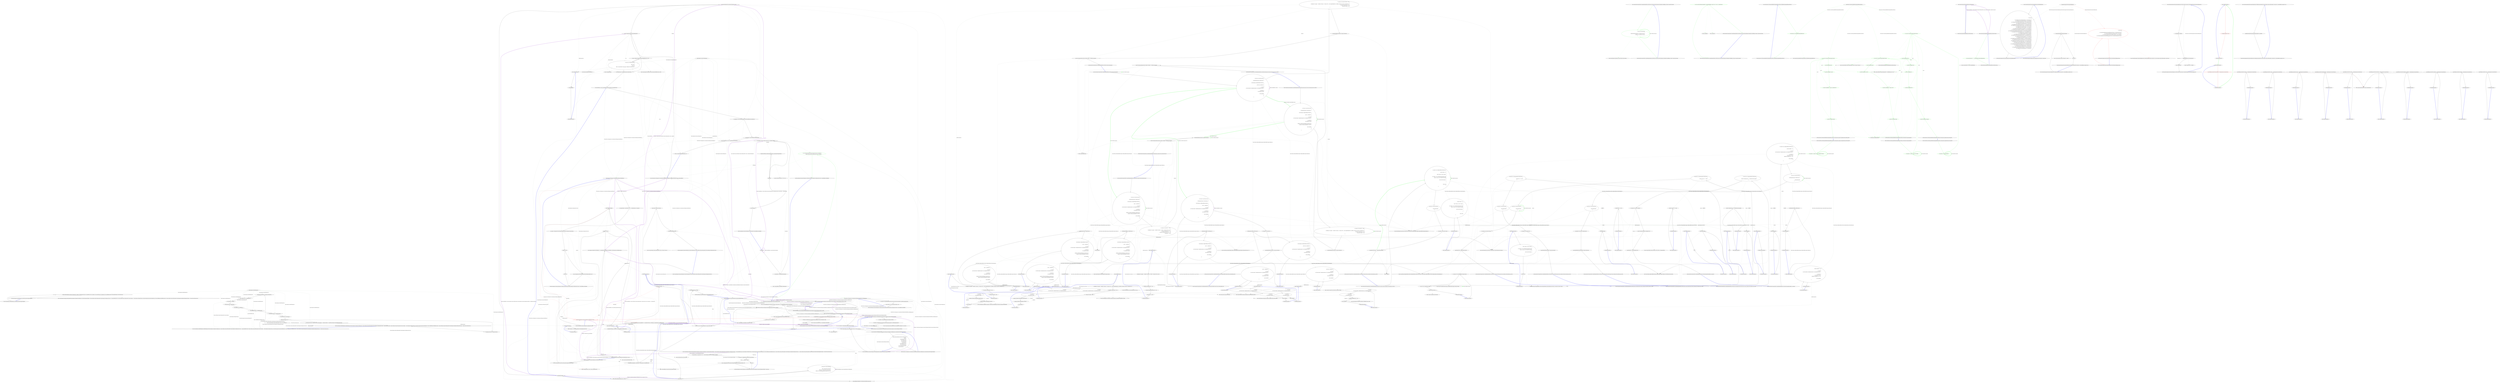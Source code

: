 digraph  {
n23 [label="Nancy.Diagnostics.DefaultDiagnostics", span=""];
n0 [cluster="Nancy.Diagnostics.DefaultDiagnostics.DefaultDiagnostics(Nancy.Diagnostics.DiagnosticsConfiguration, System.Collections.Generic.IEnumerable<Nancy.Diagnostics.IDiagnosticsProvider>, Nancy.IRootPathProvider, System.Collections.Generic.IEnumerable<Nancy.ISerializer>, Nancy.Diagnostics.IRequestTracing, Nancy.Bootstrapper.NancyInternalConfiguration, Nancy.ModelBinding.IModelBinderLocator, System.Collections.Generic.IEnumerable<Nancy.Responses.Negotiation.IResponseProcessor>, Nancy.Culture.ICultureService)", label="Entry Nancy.Diagnostics.DefaultDiagnostics.DefaultDiagnostics(Nancy.Diagnostics.DiagnosticsConfiguration, System.Collections.Generic.IEnumerable<Nancy.Diagnostics.IDiagnosticsProvider>, Nancy.IRootPathProvider, System.Collections.Generic.IEnumerable<Nancy.ISerializer>, Nancy.Diagnostics.IRequestTracing, Nancy.Bootstrapper.NancyInternalConfiguration, Nancy.ModelBinding.IModelBinderLocator, System.Collections.Generic.IEnumerable<Nancy.Responses.Negotiation.IResponseProcessor>, Nancy.Culture.ICultureService)", span="24-24"];
n1 [cluster="Nancy.Diagnostics.DefaultDiagnostics.DefaultDiagnostics(Nancy.Diagnostics.DiagnosticsConfiguration, System.Collections.Generic.IEnumerable<Nancy.Diagnostics.IDiagnosticsProvider>, Nancy.IRootPathProvider, System.Collections.Generic.IEnumerable<Nancy.ISerializer>, Nancy.Diagnostics.IRequestTracing, Nancy.Bootstrapper.NancyInternalConfiguration, Nancy.ModelBinding.IModelBinderLocator, System.Collections.Generic.IEnumerable<Nancy.Responses.Negotiation.IResponseProcessor>, Nancy.Culture.ICultureService)", label="this.diagnosticsConfiguration = diagnosticsConfiguration", span="26-26"];
n2 [cluster="Nancy.Diagnostics.DefaultDiagnostics.DefaultDiagnostics(Nancy.Diagnostics.DiagnosticsConfiguration, System.Collections.Generic.IEnumerable<Nancy.Diagnostics.IDiagnosticsProvider>, Nancy.IRootPathProvider, System.Collections.Generic.IEnumerable<Nancy.ISerializer>, Nancy.Diagnostics.IRequestTracing, Nancy.Bootstrapper.NancyInternalConfiguration, Nancy.ModelBinding.IModelBinderLocator, System.Collections.Generic.IEnumerable<Nancy.Responses.Negotiation.IResponseProcessor>, Nancy.Culture.ICultureService)", label="this.rootPathProvider = rootPathProvider", span="27-27"];
n3 [cluster="Nancy.Diagnostics.DefaultDiagnostics.DefaultDiagnostics(Nancy.Diagnostics.DiagnosticsConfiguration, System.Collections.Generic.IEnumerable<Nancy.Diagnostics.IDiagnosticsProvider>, Nancy.IRootPathProvider, System.Collections.Generic.IEnumerable<Nancy.ISerializer>, Nancy.Diagnostics.IRequestTracing, Nancy.Bootstrapper.NancyInternalConfiguration, Nancy.ModelBinding.IModelBinderLocator, System.Collections.Generic.IEnumerable<Nancy.Responses.Negotiation.IResponseProcessor>, Nancy.Culture.ICultureService)", label="this.serializers = serializers", span="28-28"];
n4 [cluster="Nancy.Diagnostics.DefaultDiagnostics.DefaultDiagnostics(Nancy.Diagnostics.DiagnosticsConfiguration, System.Collections.Generic.IEnumerable<Nancy.Diagnostics.IDiagnosticsProvider>, Nancy.IRootPathProvider, System.Collections.Generic.IEnumerable<Nancy.ISerializer>, Nancy.Diagnostics.IRequestTracing, Nancy.Bootstrapper.NancyInternalConfiguration, Nancy.ModelBinding.IModelBinderLocator, System.Collections.Generic.IEnumerable<Nancy.Responses.Negotiation.IResponseProcessor>, Nancy.Culture.ICultureService)", label="this.requestTracing = requestTracing", span="29-29"];
n5 [cluster="Nancy.Diagnostics.DefaultDiagnostics.DefaultDiagnostics(Nancy.Diagnostics.DiagnosticsConfiguration, System.Collections.Generic.IEnumerable<Nancy.Diagnostics.IDiagnosticsProvider>, Nancy.IRootPathProvider, System.Collections.Generic.IEnumerable<Nancy.ISerializer>, Nancy.Diagnostics.IRequestTracing, Nancy.Bootstrapper.NancyInternalConfiguration, Nancy.ModelBinding.IModelBinderLocator, System.Collections.Generic.IEnumerable<Nancy.Responses.Negotiation.IResponseProcessor>, Nancy.Culture.ICultureService)", label="this.configuration = configuration", span="30-30"];
n6 [cluster="Nancy.Diagnostics.DefaultDiagnostics.DefaultDiagnostics(Nancy.Diagnostics.DiagnosticsConfiguration, System.Collections.Generic.IEnumerable<Nancy.Diagnostics.IDiagnosticsProvider>, Nancy.IRootPathProvider, System.Collections.Generic.IEnumerable<Nancy.ISerializer>, Nancy.Diagnostics.IRequestTracing, Nancy.Bootstrapper.NancyInternalConfiguration, Nancy.ModelBinding.IModelBinderLocator, System.Collections.Generic.IEnumerable<Nancy.Responses.Negotiation.IResponseProcessor>, Nancy.Culture.ICultureService)", label="this.modelBinderLocator = modelBinderLocator", span="31-31"];
n7 [cluster="Nancy.Diagnostics.DefaultDiagnostics.DefaultDiagnostics(Nancy.Diagnostics.DiagnosticsConfiguration, System.Collections.Generic.IEnumerable<Nancy.Diagnostics.IDiagnosticsProvider>, Nancy.IRootPathProvider, System.Collections.Generic.IEnumerable<Nancy.ISerializer>, Nancy.Diagnostics.IRequestTracing, Nancy.Bootstrapper.NancyInternalConfiguration, Nancy.ModelBinding.IModelBinderLocator, System.Collections.Generic.IEnumerable<Nancy.Responses.Negotiation.IResponseProcessor>, Nancy.Culture.ICultureService)", label="this.responseProcessors = responseProcessors", span="32-32"];
n8 [cluster="Nancy.Diagnostics.DefaultDiagnostics.DefaultDiagnostics(Nancy.Diagnostics.DiagnosticsConfiguration, System.Collections.Generic.IEnumerable<Nancy.Diagnostics.IDiagnosticsProvider>, Nancy.IRootPathProvider, System.Collections.Generic.IEnumerable<Nancy.ISerializer>, Nancy.Diagnostics.IRequestTracing, Nancy.Bootstrapper.NancyInternalConfiguration, Nancy.ModelBinding.IModelBinderLocator, System.Collections.Generic.IEnumerable<Nancy.Responses.Negotiation.IResponseProcessor>, Nancy.Culture.ICultureService)", label="this.cultureService = cultureService", span="33-33"];
n9 [cluster="Nancy.Diagnostics.DefaultDiagnostics.DefaultDiagnostics(Nancy.Diagnostics.DiagnosticsConfiguration, System.Collections.Generic.IEnumerable<Nancy.Diagnostics.IDiagnosticsProvider>, Nancy.IRootPathProvider, System.Collections.Generic.IEnumerable<Nancy.ISerializer>, Nancy.Diagnostics.IRequestTracing, Nancy.Bootstrapper.NancyInternalConfiguration, Nancy.ModelBinding.IModelBinderLocator, System.Collections.Generic.IEnumerable<Nancy.Responses.Negotiation.IResponseProcessor>, Nancy.Culture.ICultureService)", label="diagnosticProviders.Count() > 2", span="35-35"];
n10 [cluster="Nancy.Diagnostics.DefaultDiagnostics.DefaultDiagnostics(Nancy.Diagnostics.DiagnosticsConfiguration, System.Collections.Generic.IEnumerable<Nancy.Diagnostics.IDiagnosticsProvider>, Nancy.IRootPathProvider, System.Collections.Generic.IEnumerable<Nancy.ISerializer>, Nancy.Diagnostics.IRequestTracing, Nancy.Bootstrapper.NancyInternalConfiguration, Nancy.ModelBinding.IModelBinderLocator, System.Collections.Generic.IEnumerable<Nancy.Responses.Negotiation.IResponseProcessor>, Nancy.Culture.ICultureService)", label="this.diagnosticProviders = diagnosticProviders.Where(diagProv => diagProv.GetType() != typeof(Nancy.Diagnostics.TestingDiagnosticProvider))", span="37-37"];
n11 [cluster="Nancy.Diagnostics.DefaultDiagnostics.DefaultDiagnostics(Nancy.Diagnostics.DiagnosticsConfiguration, System.Collections.Generic.IEnumerable<Nancy.Diagnostics.IDiagnosticsProvider>, Nancy.IRootPathProvider, System.Collections.Generic.IEnumerable<Nancy.ISerializer>, Nancy.Diagnostics.IRequestTracing, Nancy.Bootstrapper.NancyInternalConfiguration, Nancy.ModelBinding.IModelBinderLocator, System.Collections.Generic.IEnumerable<Nancy.Responses.Negotiation.IResponseProcessor>, Nancy.Culture.ICultureService)", label="this.diagnosticProviders = diagnosticProviders", span="41-41"];
n13 [cluster="System.Collections.Generic.IEnumerable<TSource>.Count<TSource>()", label="Entry System.Collections.Generic.IEnumerable<TSource>.Count<TSource>()", span="0-0"];
n12 [cluster="Nancy.Diagnostics.DefaultDiagnostics.DefaultDiagnostics(Nancy.Diagnostics.DiagnosticsConfiguration, System.Collections.Generic.IEnumerable<Nancy.Diagnostics.IDiagnosticsProvider>, Nancy.IRootPathProvider, System.Collections.Generic.IEnumerable<Nancy.ISerializer>, Nancy.Diagnostics.IRequestTracing, Nancy.Bootstrapper.NancyInternalConfiguration, Nancy.ModelBinding.IModelBinderLocator, System.Collections.Generic.IEnumerable<Nancy.Responses.Negotiation.IResponseProcessor>, Nancy.Culture.ICultureService)", label="Exit Nancy.Diagnostics.DefaultDiagnostics.DefaultDiagnostics(Nancy.Diagnostics.DiagnosticsConfiguration, System.Collections.Generic.IEnumerable<Nancy.Diagnostics.IDiagnosticsProvider>, Nancy.IRootPathProvider, System.Collections.Generic.IEnumerable<Nancy.ISerializer>, Nancy.Diagnostics.IRequestTracing, Nancy.Bootstrapper.NancyInternalConfiguration, Nancy.ModelBinding.IModelBinderLocator, System.Collections.Generic.IEnumerable<Nancy.Responses.Negotiation.IResponseProcessor>, Nancy.Culture.ICultureService)", span="24-24"];
n14 [cluster="Unk.Where", label="Entry Unk.Where", span=""];
n15 [cluster="lambda expression", label="Entry lambda expression", span="37-37"];
n16 [cluster="lambda expression", label="diagProv.GetType() != typeof(Nancy.Diagnostics.TestingDiagnosticProvider)", span="37-37"];
n17 [cluster="lambda expression", label="Exit lambda expression", span="37-37"];
n18 [cluster="object.GetType()", label="Entry object.GetType()", span="0-0"];
n19 [cluster="Nancy.Diagnostics.DefaultDiagnostics.Initialize(Nancy.Bootstrapper.IPipelines)", label="Entry Nancy.Diagnostics.DefaultDiagnostics.Initialize(Nancy.Bootstrapper.IPipelines)", span="49-49"];
n20 [cluster="Nancy.Diagnostics.DefaultDiagnostics.Initialize(Nancy.Bootstrapper.IPipelines)", label="DiagnosticsHook.Enable(this.diagnosticsConfiguration, pipelines, this.diagnosticProviders, this.rootPathProvider, this.serializers, this.requestTracing, this.configuration, this.modelBinderLocator, this.responseProcessors, this.cultureService)", span="51-51"];
n21 [cluster="Nancy.Diagnostics.DefaultDiagnostics.Initialize(Nancy.Bootstrapper.IPipelines)", label="Exit Nancy.Diagnostics.DefaultDiagnostics.Initialize(Nancy.Bootstrapper.IPipelines)", span="49-49"];
n22 [cluster="Nancy.Diagnostics.DiagnosticsHook.Enable(Nancy.Diagnostics.DiagnosticsConfiguration, Nancy.Bootstrapper.IPipelines, System.Collections.Generic.IEnumerable<Nancy.Diagnostics.IDiagnosticsProvider>, Nancy.IRootPathProvider, System.Collections.Generic.IEnumerable<Nancy.ISerializer>, Nancy.Diagnostics.IRequestTracing, Nancy.Bootstrapper.NancyInternalConfiguration, Nancy.ModelBinding.IModelBinderLocator, System.Collections.Generic.IEnumerable<Nancy.Responses.Negotiation.IResponseProcessor>, Nancy.Culture.ICultureService)", label="Entry Nancy.Diagnostics.DiagnosticsHook.Enable(Nancy.Diagnostics.DiagnosticsConfiguration, Nancy.Bootstrapper.IPipelines, System.Collections.Generic.IEnumerable<Nancy.Diagnostics.IDiagnosticsProvider>, Nancy.IRootPathProvider, System.Collections.Generic.IEnumerable<Nancy.ISerializer>, Nancy.Diagnostics.IRequestTracing, Nancy.Bootstrapper.NancyInternalConfiguration, Nancy.ModelBinding.IModelBinderLocator, System.Collections.Generic.IEnumerable<Nancy.Responses.Negotiation.IResponseProcessor>, Nancy.Culture.ICultureService)", span="25-25"];
m0_126 [cluster="string.Contains(string)", file="ContentNegotiationFixture.cs", label="Entry string.Contains(string)", span="0-0"];
m0_8 [cluster="Nancy.Testing.Browser.Get(string, System.Action<Nancy.Testing.BrowserContext>)", file="ContentNegotiationFixture.cs", label="Entry Nancy.Testing.Browser.Get(string, System.Action<Nancy.Testing.BrowserContext>)", span="59-59"];
m0_9 [cluster="Unk.Equal", file="ContentNegotiationFixture.cs", label="Entry Unk.Equal", span=""];
m0_95 [cluster="Nancy.Responses.Negotiation.NegotiationContext.NegotiationContext()", file="ContentNegotiationFixture.cs", label="Entry Nancy.Responses.Negotiation.NegotiationContext.NegotiationContext()", span="14-14"];
m0_97 [cluster="Nancy.Responses.Negotiation.Negotiator.WithHeader(string, string)", file="ContentNegotiationFixture.cs", label="Entry Nancy.Responses.Negotiation.Negotiator.WithHeader(string, string)", span="16-16"];
m0_198 [cluster="Nancy.Tests.Functional.Tests.ContentNegotiationFixture.TestProcessor.CanProcess(Nancy.Responses.Negotiation.MediaRange, dynamic, Nancy.NancyContext)", file="ContentNegotiationFixture.cs", label="Entry Nancy.Tests.Functional.Tests.ContentNegotiationFixture.TestProcessor.CanProcess(Nancy.Responses.Negotiation.MediaRange, dynamic, Nancy.NancyContext)", span="308-308"];
m0_199 [cluster="Nancy.Tests.Functional.Tests.ContentNegotiationFixture.TestProcessor.CanProcess(Nancy.Responses.Negotiation.MediaRange, dynamic, Nancy.NancyContext)", color=green, community=0, file="ContentNegotiationFixture.cs", label="0: return new ProcessorMatch\r\n                           {\r\n                               RequestedContentTypeResult = MatchResult.DontCare,\r\n                               ModelResult = MatchResult.DontCare\r\n                           };", span="310-314"];
m0_200 [cluster="Nancy.Tests.Functional.Tests.ContentNegotiationFixture.TestProcessor.CanProcess(Nancy.Responses.Negotiation.MediaRange, dynamic, Nancy.NancyContext)", file="ContentNegotiationFixture.cs", label="Exit Nancy.Tests.Functional.Tests.ContentNegotiationFixture.TestProcessor.CanProcess(Nancy.Responses.Negotiation.MediaRange, dynamic, Nancy.NancyContext)", span="308-308"];
m0_150 [cluster="Nancy.Tests.Functional.Tests.ContentNegotiationFixture.Should_boost_html_priority_if_set_to_the_same_priority_as_others()", file="ContentNegotiationFixture.cs", label="Entry Nancy.Tests.Functional.Tests.ContentNegotiationFixture.Should_boost_html_priority_if_set_to_the_same_priority_as_others()", span="216-216"];
m0_151 [cluster="Nancy.Tests.Functional.Tests.ContentNegotiationFixture.Should_boost_html_priority_if_set_to_the_same_priority_as_others()", file="ContentNegotiationFixture.cs", label="var browser = new Browser(with =>\r\n            {\r\n                with.ResponseProcessor<TestProcessor>();\r\n\r\n                with.Module(new ConfigurableNancyModule(x =>\r\n                {\r\n                    x.Get(''/'', parameters =>\r\n                    {\r\n                        var context =\r\n                            new NancyContext { NegotiationContext = new NegotiationContext() };\r\n\r\n                        var negotiator =\r\n                            new Negotiator(context);\r\n\r\n                        negotiator.WithAllowedMediaRange(''application/xml'');\r\n                        negotiator.WithAllowedMediaRange(''text/html'');\r\n\r\n                        return negotiator;\r\n                    });\r\n                }));\r\n            })", span="219-239"];
m0_152 [cluster="Nancy.Tests.Functional.Tests.ContentNegotiationFixture.Should_boost_html_priority_if_set_to_the_same_priority_as_others()", file="ContentNegotiationFixture.cs", label="var response = browser.Get(''/'', with =>\r\n            {\r\n                with.Header(''User-Agent'', ''Mozilla/5.0 (Windows; U; Windows NT 5.1; ru-RU) AppleWebKit/533.19.4 (KHTML, like Gecko) Version/5.0.3 Safari/533.19.4'');\r\n                with.Accept(''application/xml'', 0.9m);\r\n                with.Accept(''text/html'', 0.9m);\r\n            })", span="242-247"];
m0_153 [cluster="Nancy.Tests.Functional.Tests.ContentNegotiationFixture.Should_boost_html_priority_if_set_to_the_same_priority_as_others()", file="ContentNegotiationFixture.cs", label="Assert.Equal(HttpStatusCode.OK, response.StatusCode)", span="250-250"];
m0_154 [cluster="Nancy.Tests.Functional.Tests.ContentNegotiationFixture.Should_boost_html_priority_if_set_to_the_same_priority_as_others()", file="ContentNegotiationFixture.cs", label="Assert.True(response.Body.AsString().Contains(''text/html''), ''Media type mismatch'')", span="251-251"];
m0_155 [cluster="Nancy.Tests.Functional.Tests.ContentNegotiationFixture.Should_boost_html_priority_if_set_to_the_same_priority_as_others()", file="ContentNegotiationFixture.cs", label="Exit Nancy.Tests.Functional.Tests.ContentNegotiationFixture.Should_boost_html_priority_if_set_to_the_same_priority_as_others()", span="216-216"];
m0_175 [cluster="Nancy.Tests.Functional.Tests.ContentNegotiationFixture.Should_override_with_extension()", file="ContentNegotiationFixture.cs", label="Entry Nancy.Tests.Functional.Tests.ContentNegotiationFixture.Should_override_with_extension()", span="255-255"];
m0_176 [cluster="Nancy.Tests.Functional.Tests.ContentNegotiationFixture.Should_override_with_extension()", file="ContentNegotiationFixture.cs", label="var browser = new Browser(with =>\r\n            {\r\n                with.ResponseProcessor<TestProcessor>();\r\n\r\n                with.Module(new ConfigurableNancyModule(x =>\r\n                {\r\n                    x.Get(''/test'', parameters =>\r\n                    {\r\n                        var context =\r\n                            new NancyContext { NegotiationContext = new NegotiationContext() };\r\n\r\n                        var negotiator =\r\n                            new Negotiator(context);\r\n\r\n                        return negotiator;\r\n                    });\r\n                }));\r\n            })", span="258-275"];
m0_177 [cluster="Nancy.Tests.Functional.Tests.ContentNegotiationFixture.Should_override_with_extension()", file="ContentNegotiationFixture.cs", label="var response = browser.Get(''/test.foo'', with =>\r\n            {\r\n                with.Header(''User-Agent'', ''Mozilla/5.0 (Windows; U; Windows NT 5.1; ru-RU) AppleWebKit/533.19.4 (KHTML, like Gecko) Version/5.0.3 Safari/533.19.4'');\r\n                with.Accept(''application/xml'', 0.9m);\r\n                with.Accept(''text/html'', 0.9m);\r\n            })", span="278-283"];
m0_178 [cluster="Nancy.Tests.Functional.Tests.ContentNegotiationFixture.Should_override_with_extension()", file="ContentNegotiationFixture.cs", label="Assert.Equal(HttpStatusCode.OK, response.StatusCode)", span="286-286"];
m0_179 [cluster="Nancy.Tests.Functional.Tests.ContentNegotiationFixture.Should_override_with_extension()", file="ContentNegotiationFixture.cs", label="Assert.True(response.Body.AsString().Contains(''foo/bar''), ''Media type mismatch'')", span="287-287"];
m0_180 [cluster="Nancy.Tests.Functional.Tests.ContentNegotiationFixture.Should_override_with_extension()", file="ContentNegotiationFixture.cs", label="Exit Nancy.Tests.Functional.Tests.ContentNegotiationFixture.Should_override_with_extension()", span="255-255"];
m0_7 [cluster="Nancy.Testing.Browser.Browser(System.Action<Nancy.Testing.ConfigurableBootstrapper.ConfigurableBoostrapperConfigurator>)", file="ContentNegotiationFixture.cs", label="Entry Nancy.Testing.Browser.Browser(System.Action<Nancy.Testing.ConfigurableBootstrapper.ConfigurableBoostrapperConfigurator>)", span="26-26"];
m0_6 [cluster="Nancy.Testing.ConfigurableNancyModule.ConfigurableNancyModule(System.Action<Nancy.Testing.ConfigurableNancyModule.ConfigurableNancyModuleConfigurator>)", file="ContentNegotiationFixture.cs", label="Entry Nancy.Testing.ConfigurableNancyModule.ConfigurableNancyModule(System.Action<Nancy.Testing.ConfigurableNancyModule.ConfigurableNancyModuleConfigurator>)", span="20-20"];
m0_149 [cluster="Nancy.Testing.BrowserContext.Accept(Nancy.Responses.Negotiation.MediaRange, decimal)", file="ContentNegotiationFixture.cs", label="Entry Nancy.Testing.BrowserContext.Accept(Nancy.Responses.Negotiation.MediaRange, decimal)", span="155-155"];
m0_27 [cluster="Nancy.Testing.BrowserResponseBodyWrapper.AsString()", file="ContentNegotiationFixture.cs", label="Entry Nancy.Testing.BrowserResponseBodyWrapper.AsString()", span="30-30"];
m0_103 [cluster="Nancy.Tests.Functional.Tests.ContentNegotiationFixture.Should_apply_default_accept_when_no_accept_header_sent()", file="ContentNegotiationFixture.cs", label="Entry Nancy.Tests.Functional.Tests.ContentNegotiationFixture.Should_apply_default_accept_when_no_accept_header_sent()", span="146-146"];
m0_104 [cluster="Nancy.Tests.Functional.Tests.ContentNegotiationFixture.Should_apply_default_accept_when_no_accept_header_sent()", file="ContentNegotiationFixture.cs", label="var browser = new Browser(with =>\r\n            {\r\n                with.ResponseProcessor<TestProcessor>();\r\n\r\n                with.Module(new ConfigurableNancyModule(x =>\r\n                {\r\n                    x.Get(''/'', parameters =>\r\n                    {\r\n                        var context =\r\n                            new NancyContext { NegotiationContext = new NegotiationContext() };\r\n\r\n                        var negotiator =\r\n                            new Negotiator(context);\r\n\r\n                        return negotiator;\r\n                    });\r\n                }));\r\n            })", span="149-166"];
m0_105 [cluster="Nancy.Tests.Functional.Tests.ContentNegotiationFixture.Should_apply_default_accept_when_no_accept_header_sent()", file="ContentNegotiationFixture.cs", label="var response = browser.Get(''/'')", span="169-169"];
m0_106 [cluster="Nancy.Tests.Functional.Tests.ContentNegotiationFixture.Should_apply_default_accept_when_no_accept_header_sent()", file="ContentNegotiationFixture.cs", label="Assert.Equal(HttpStatusCode.OK, response.StatusCode)", span="172-172"];
m0_107 [cluster="Nancy.Tests.Functional.Tests.ContentNegotiationFixture.Should_apply_default_accept_when_no_accept_header_sent()", file="ContentNegotiationFixture.cs", label="Exit Nancy.Tests.Functional.Tests.ContentNegotiationFixture.Should_apply_default_accept_when_no_accept_header_sent()", span="146-146"];
m0_0 [cluster="Nancy.Tests.Functional.Tests.ContentNegotiationFixture.Should_return_int_value_from_get_route_as_response_with_status_code_set_to_value()", file="ContentNegotiationFixture.cs", label="Entry Nancy.Tests.Functional.Tests.ContentNegotiationFixture.Should_return_int_value_from_get_route_as_response_with_status_code_set_to_value()", span="15-15"];
m0_1 [cluster="Nancy.Tests.Functional.Tests.ContentNegotiationFixture.Should_return_int_value_from_get_route_as_response_with_status_code_set_to_value()", file="ContentNegotiationFixture.cs", label="var module = new ConfigurableNancyModule(with =>\r\n            {\r\n                with.Get(''/int'', x => 200);\r\n            })", span="18-21"];
m0_2 [cluster="Nancy.Tests.Functional.Tests.ContentNegotiationFixture.Should_return_int_value_from_get_route_as_response_with_status_code_set_to_value()", file="ContentNegotiationFixture.cs", label="var browser = new Browser(with =>\r\n            {\r\n                with.Module(module);\r\n            })", span="23-26"];
m0_3 [cluster="Nancy.Tests.Functional.Tests.ContentNegotiationFixture.Should_return_int_value_from_get_route_as_response_with_status_code_set_to_value()", file="ContentNegotiationFixture.cs", label="var response = browser.Get(''/int'')", span="29-29"];
m0_4 [cluster="Nancy.Tests.Functional.Tests.ContentNegotiationFixture.Should_return_int_value_from_get_route_as_response_with_status_code_set_to_value()", file="ContentNegotiationFixture.cs", label="Assert.Equal((HttpStatusCode)200, response.StatusCode)", span="32-32"];
m0_5 [cluster="Nancy.Tests.Functional.Tests.ContentNegotiationFixture.Should_return_int_value_from_get_route_as_response_with_status_code_set_to_value()", file="ContentNegotiationFixture.cs", label="Exit Nancy.Tests.Functional.Tests.ContentNegotiationFixture.Should_return_int_value_from_get_route_as_response_with_status_code_set_to_value()", span="15-15"];
m0_20 [cluster="Nancy.Testing.ConfigurableBootstrapper.ConfigurableBoostrapperConfigurator.Module(Nancy.NancyModule)", file="ContentNegotiationFixture.cs", label="Entry Nancy.Testing.ConfigurableBootstrapper.ConfigurableBoostrapperConfigurator.Module(Nancy.NancyModule)", span="794-794"];
m0_71 [cluster="System.IO.StreamWriter.StreamWriter(System.IO.Stream)", file="ContentNegotiationFixture.cs", label="Entry System.IO.StreamWriter.StreamWriter(System.IO.Stream)", span="0-0"];
m0_52 [cluster="Nancy.Tests.Functional.Tests.ContentNegotiationFixture.Should_return_action_value_as_response_with_content_set_as_value()", file="ContentNegotiationFixture.cs", label="Entry Nancy.Tests.Functional.Tests.ContentNegotiationFixture.Should_return_action_value_as_response_with_content_set_as_value()", span="78-78"];
m0_53 [cluster="Nancy.Tests.Functional.Tests.ContentNegotiationFixture.Should_return_action_value_as_response_with_content_set_as_value()", file="ContentNegotiationFixture.cs", label="var module = new ConfigurableNancyModule(with =>\r\n            {\r\n                with.Get(''/action'', x =>\r\n                {\r\n                    Action<Stream> result = stream =>\r\n                    {\r\n                        var wrapper = new UnclosableStreamWrapper(stream);\r\n                        using (var writer = new StreamWriter(wrapper))\r\n                        {\r\n                            writer.Write(''Hiya Nancy!'');\r\n                        }\r\n                    };\r\n\r\n                    return result;\r\n                });\r\n            })", span="81-96"];
m0_54 [cluster="Nancy.Tests.Functional.Tests.ContentNegotiationFixture.Should_return_action_value_as_response_with_content_set_as_value()", file="ContentNegotiationFixture.cs", label="var browser = new Browser(with =>\r\n            {\r\n                with.Module(module);\r\n            })", span="98-101"];
m0_55 [cluster="Nancy.Tests.Functional.Tests.ContentNegotiationFixture.Should_return_action_value_as_response_with_content_set_as_value()", file="ContentNegotiationFixture.cs", label="var response = browser.Get(''/action'')", span="104-104"];
m0_56 [cluster="Nancy.Tests.Functional.Tests.ContentNegotiationFixture.Should_return_action_value_as_response_with_content_set_as_value()", file="ContentNegotiationFixture.cs", label="Assert.Equal(''Hiya Nancy!'', response.Body.AsString())", span="107-107"];
m0_57 [cluster="Nancy.Tests.Functional.Tests.ContentNegotiationFixture.Should_return_action_value_as_response_with_content_set_as_value()", file="ContentNegotiationFixture.cs", label="Exit Nancy.Tests.Functional.Tests.ContentNegotiationFixture.Should_return_action_value_as_response_with_content_set_as_value()", span="78-78"];
m0_141 [cluster="Nancy.Responses.Negotiation.Negotiator.WithAllowedMediaRange(Nancy.Responses.Negotiation.MediaRange)", file="ContentNegotiationFixture.cs", label="Entry Nancy.Responses.Negotiation.Negotiator.WithAllowedMediaRange(Nancy.Responses.Negotiation.MediaRange)", span="74-74"];
m0_37 [cluster="Nancy.Tests.Functional.Tests.ContentNegotiationFixture.Should_return_httpstatuscode_value_from_get_route_as_response_with_content_set_as_value()", file="ContentNegotiationFixture.cs", label="Entry Nancy.Tests.Functional.Tests.ContentNegotiationFixture.Should_return_httpstatuscode_value_from_get_route_as_response_with_content_set_as_value()", span="57-57"];
m0_38 [cluster="Nancy.Tests.Functional.Tests.ContentNegotiationFixture.Should_return_httpstatuscode_value_from_get_route_as_response_with_content_set_as_value()", file="ContentNegotiationFixture.cs", label="var module = new ConfigurableNancyModule(with =>\r\n            {\r\n                with.Get(''/httpstatuscode'', x => HttpStatusCode.Accepted);\r\n            })", span="60-63"];
m0_39 [cluster="Nancy.Tests.Functional.Tests.ContentNegotiationFixture.Should_return_httpstatuscode_value_from_get_route_as_response_with_content_set_as_value()", file="ContentNegotiationFixture.cs", label="var browser = new Browser(with =>\r\n            {\r\n                with.Module(module);\r\n            })", span="65-68"];
m0_40 [cluster="Nancy.Tests.Functional.Tests.ContentNegotiationFixture.Should_return_httpstatuscode_value_from_get_route_as_response_with_content_set_as_value()", file="ContentNegotiationFixture.cs", label="var response = browser.Get(''/httpstatuscode'')", span="71-71"];
m0_41 [cluster="Nancy.Tests.Functional.Tests.ContentNegotiationFixture.Should_return_httpstatuscode_value_from_get_route_as_response_with_content_set_as_value()", file="ContentNegotiationFixture.cs", label="Assert.Equal(HttpStatusCode.Accepted, response.StatusCode)", span="74-74"];
m0_42 [cluster="Nancy.Tests.Functional.Tests.ContentNegotiationFixture.Should_return_httpstatuscode_value_from_get_route_as_response_with_content_set_as_value()", file="ContentNegotiationFixture.cs", label="Exit Nancy.Tests.Functional.Tests.ContentNegotiationFixture.Should_return_httpstatuscode_value_from_get_route_as_response_with_content_set_as_value()", span="57-57"];
m0_83 [cluster="System.Collections.Generic.IDictionary<TKey, TValue>.ContainsKey(TKey)", file="ContentNegotiationFixture.cs", label="Entry System.Collections.Generic.IDictionary<TKey, TValue>.ContainsKey(TKey)", span="0-0"];
m0_94 [cluster="Nancy.NancyContext.NancyContext()", file="ContentNegotiationFixture.cs", label="Entry Nancy.NancyContext.NancyContext()", span="20-20"];
m0_188 [cluster="lambda expression", file="ContentNegotiationFixture.cs", label="Entry lambda expression", span="264-273"];
m0_11 [cluster="lambda expression", file="ContentNegotiationFixture.cs", label="with.Get(''/int'', x => 200)", span="20-20"];
m0_18 [cluster="lambda expression", file="ContentNegotiationFixture.cs", label="with.Module(module)", span="25-25"];
m0_10 [cluster="lambda expression", file="ContentNegotiationFixture.cs", label="Entry lambda expression", span="18-21"];
m0_12 [cluster="lambda expression", file="ContentNegotiationFixture.cs", label="Exit lambda expression", span="18-21"];
m0_14 [cluster="lambda expression", file="ContentNegotiationFixture.cs", label="Entry lambda expression", span="20-20"];
m0_15 [cluster="lambda expression", file="ContentNegotiationFixture.cs", label=200, span="20-20"];
m0_16 [cluster="lambda expression", file="ContentNegotiationFixture.cs", label="Exit lambda expression", span="20-20"];
m0_17 [cluster="lambda expression", file="ContentNegotiationFixture.cs", label="Entry lambda expression", span="23-26"];
m0_19 [cluster="lambda expression", file="ContentNegotiationFixture.cs", label="Exit lambda expression", span="23-26"];
m0_29 [cluster="lambda expression", file="ContentNegotiationFixture.cs", label="with.Get(''/string'', x => ''hello'')", span="41-41"];
m0_35 [cluster="lambda expression", file="ContentNegotiationFixture.cs", label="with.Module(module)", span="46-46"];
m0_28 [cluster="lambda expression", file="ContentNegotiationFixture.cs", label="Entry lambda expression", span="39-42"];
m0_30 [cluster="lambda expression", file="ContentNegotiationFixture.cs", label="Exit lambda expression", span="39-42"];
m0_31 [cluster="lambda expression", file="ContentNegotiationFixture.cs", label="Entry lambda expression", span="41-41"];
m0_32 [cluster="lambda expression", file="ContentNegotiationFixture.cs", label="''hello''", span="41-41"];
m0_33 [cluster="lambda expression", file="ContentNegotiationFixture.cs", label="Exit lambda expression", span="41-41"];
m0_34 [cluster="lambda expression", file="ContentNegotiationFixture.cs", label="Entry lambda expression", span="44-47"];
m0_36 [cluster="lambda expression", file="ContentNegotiationFixture.cs", label="Exit lambda expression", span="44-47"];
m0_44 [cluster="lambda expression", file="ContentNegotiationFixture.cs", label="with.Get(''/httpstatuscode'', x => HttpStatusCode.Accepted)", span="62-62"];
m0_50 [cluster="lambda expression", file="ContentNegotiationFixture.cs", label="with.Module(module)", span="67-67"];
m0_43 [cluster="lambda expression", file="ContentNegotiationFixture.cs", label="Entry lambda expression", span="60-63"];
m0_45 [cluster="lambda expression", file="ContentNegotiationFixture.cs", label="Exit lambda expression", span="60-63"];
m0_46 [cluster="lambda expression", file="ContentNegotiationFixture.cs", label="Entry lambda expression", span="62-62"];
m0_47 [cluster="lambda expression", file="ContentNegotiationFixture.cs", label="HttpStatusCode.Accepted", span="62-62"];
m0_48 [cluster="lambda expression", file="ContentNegotiationFixture.cs", label="Exit lambda expression", span="62-62"];
m0_49 [cluster="lambda expression", file="ContentNegotiationFixture.cs", label="Entry lambda expression", span="65-68"];
m0_51 [cluster="lambda expression", file="ContentNegotiationFixture.cs", label="Exit lambda expression", span="65-68"];
m0_59 [cluster="lambda expression", file="ContentNegotiationFixture.cs", label="with.Get(''/action'', x =>\r\n                {\r\n                    Action<Stream> result = stream =>\r\n                    {\r\n                        var wrapper = new UnclosableStreamWrapper(stream);\r\n                        using (var writer = new StreamWriter(wrapper))\r\n                        {\r\n                            writer.Write(''Hiya Nancy!'');\r\n                        }\r\n                    };\r\n\r\n                    return result;\r\n                })", span="83-95"];
m0_74 [cluster="lambda expression", file="ContentNegotiationFixture.cs", label="with.Module(module)", span="100-100"];
m0_58 [cluster="lambda expression", file="ContentNegotiationFixture.cs", label="Entry lambda expression", span="81-96"];
m0_60 [cluster="lambda expression", file="ContentNegotiationFixture.cs", label="Exit lambda expression", span="81-96"];
m0_61 [cluster="lambda expression", file="ContentNegotiationFixture.cs", label="Entry lambda expression", span="83-95"];
m0_62 [cluster="lambda expression", file="ContentNegotiationFixture.cs", label="Action<Stream> result = stream =>\r\n                    {\r\n                        var wrapper = new UnclosableStreamWrapper(stream);\r\n                        using (var writer = new StreamWriter(wrapper))\r\n                        {\r\n                            writer.Write(''Hiya Nancy!'');\r\n                        }\r\n                    }", span="85-92"];
m0_63 [cluster="lambda expression", file="ContentNegotiationFixture.cs", label="return result;", span="94-94"];
m0_66 [cluster="lambda expression", file="ContentNegotiationFixture.cs", label="var wrapper = new UnclosableStreamWrapper(stream)", span="87-87"];
m0_64 [cluster="lambda expression", file="ContentNegotiationFixture.cs", label="Exit lambda expression", span="83-95"];
m0_65 [cluster="lambda expression", file="ContentNegotiationFixture.cs", label="Entry lambda expression", span="85-92"];
m0_67 [cluster="lambda expression", file="ContentNegotiationFixture.cs", label="var writer = new StreamWriter(wrapper)", span="88-88"];
m0_68 [cluster="lambda expression", file="ContentNegotiationFixture.cs", label="writer.Write(''Hiya Nancy!'')", span="90-90"];
m0_69 [cluster="lambda expression", file="ContentNegotiationFixture.cs", label="Exit lambda expression", span="85-92"];
m0_73 [cluster="lambda expression", file="ContentNegotiationFixture.cs", label="Entry lambda expression", span="98-101"];
m0_75 [cluster="lambda expression", file="ContentNegotiationFixture.cs", label="Exit lambda expression", span="98-101"];
m0_86 [cluster="lambda expression", file="ContentNegotiationFixture.cs", label="with.Get(''/headers'', x =>\r\n                {\r\n                    var context =\r\n                        new NancyContext { NegotiationContext = new NegotiationContext() };\r\n\r\n                    var negotiator =\r\n                        new Negotiator(context);\r\n                    negotiator.WithHeader(''foo'', ''bar'');\r\n\r\n                    return negotiator;\r\n                })", span="117-127"];
m0_100 [cluster="lambda expression", file="ContentNegotiationFixture.cs", label="with.Module(module)", span="134-134"];
m0_99 [cluster="lambda expression", file="ContentNegotiationFixture.cs", label="with.ResponseProcessor<TestProcessor>()", span="132-132"];
m0_85 [cluster="lambda expression", file="ContentNegotiationFixture.cs", label="Entry lambda expression", span="115-128"];
m0_87 [cluster="lambda expression", file="ContentNegotiationFixture.cs", label="Exit lambda expression", span="115-128"];
m0_88 [cluster="lambda expression", file="ContentNegotiationFixture.cs", label="Entry lambda expression", span="117-127"];
m0_89 [cluster="lambda expression", file="ContentNegotiationFixture.cs", label="var context =\r\n                        new NancyContext { NegotiationContext = new NegotiationContext() }", span="119-120"];
m0_90 [cluster="lambda expression", file="ContentNegotiationFixture.cs", label="var negotiator =\r\n                        new Negotiator(context)", span="122-123"];
m0_91 [cluster="lambda expression", file="ContentNegotiationFixture.cs", label="negotiator.WithHeader(''foo'', ''bar'')", span="124-124"];
m0_92 [cluster="lambda expression", file="ContentNegotiationFixture.cs", label="return negotiator;", span="126-126"];
m0_93 [cluster="lambda expression", file="ContentNegotiationFixture.cs", label="Exit lambda expression", span="117-127"];
m0_98 [cluster="lambda expression", file="ContentNegotiationFixture.cs", label="Entry lambda expression", span="130-135"];
m0_101 [cluster="lambda expression", file="ContentNegotiationFixture.cs", label="Exit lambda expression", span="130-135"];
m0_109 [cluster="lambda expression", file="ContentNegotiationFixture.cs", label="with.ResponseProcessor<TestProcessor>()", span="151-151"];
m0_110 [cluster="lambda expression", file="ContentNegotiationFixture.cs", label="with.Module(new ConfigurableNancyModule(x =>\r\n                {\r\n                    x.Get(''/'', parameters =>\r\n                    {\r\n                        var context =\r\n                            new NancyContext { NegotiationContext = new NegotiationContext() };\r\n\r\n                        var negotiator =\r\n                            new Negotiator(context);\r\n\r\n                        return negotiator;\r\n                    });\r\n                }))", span="153-165"];
m0_108 [cluster="lambda expression", file="ContentNegotiationFixture.cs", label="Entry lambda expression", span="149-166"];
m0_111 [cluster="lambda expression", file="ContentNegotiationFixture.cs", label="Exit lambda expression", span="149-166"];
m0_113 [cluster="lambda expression", file="ContentNegotiationFixture.cs", label="x.Get(''/'', parameters =>\r\n                    {\r\n                        var context =\r\n                            new NancyContext { NegotiationContext = new NegotiationContext() };\r\n\r\n                        var negotiator =\r\n                            new Negotiator(context);\r\n\r\n                        return negotiator;\r\n                    })", span="155-164"];
m0_112 [cluster="lambda expression", file="ContentNegotiationFixture.cs", label="Entry lambda expression", span="153-165"];
m0_114 [cluster="lambda expression", file="ContentNegotiationFixture.cs", label="Exit lambda expression", span="153-165"];
m0_115 [cluster="lambda expression", file="ContentNegotiationFixture.cs", label="Entry lambda expression", span="155-164"];
m0_116 [cluster="lambda expression", file="ContentNegotiationFixture.cs", label="var context =\r\n                            new NancyContext { NegotiationContext = new NegotiationContext() }", span="157-158"];
m0_117 [cluster="lambda expression", file="ContentNegotiationFixture.cs", label="var negotiator =\r\n                            new Negotiator(context)", span="160-161"];
m0_118 [cluster="lambda expression", file="ContentNegotiationFixture.cs", label="return negotiator;", span="163-163"];
m0_119 [cluster="lambda expression", file="ContentNegotiationFixture.cs", label="Exit lambda expression", span="155-164"];
m0_128 [cluster="lambda expression", file="ContentNegotiationFixture.cs", label="with.ResponseProcessor<TestProcessor>()", span="181-181"];
m0_129 [cluster="lambda expression", file="ContentNegotiationFixture.cs", label="with.Module(new ConfigurableNancyModule(x =>\r\n                {\r\n                    x.Get(''/'', parameters =>\r\n                    {\r\n                        var context =\r\n                            new NancyContext { NegotiationContext = new NegotiationContext() };\r\n\r\n                        var negotiator =\r\n                            new Negotiator(context);\r\n\r\n                        negotiator.WithAllowedMediaRange(''application/xml'');\r\n                        negotiator.WithAllowedMediaRange(''text/html'');\r\n\r\n                        return negotiator;\r\n                    });\r\n                }))", span="183-198"];
m0_142 [cluster="lambda expression", file="ContentNegotiationFixture.cs", label="Entry lambda expression", span="202-208"];
m0_127 [cluster="lambda expression", file="ContentNegotiationFixture.cs", label="Entry lambda expression", span="179-199"];
m0_130 [cluster="lambda expression", file="ContentNegotiationFixture.cs", label="Exit lambda expression", span="179-199"];
m0_132 [cluster="lambda expression", file="ContentNegotiationFixture.cs", label="x.Get(''/'', parameters =>\r\n                    {\r\n                        var context =\r\n                            new NancyContext { NegotiationContext = new NegotiationContext() };\r\n\r\n                        var negotiator =\r\n                            new Negotiator(context);\r\n\r\n                        negotiator.WithAllowedMediaRange(''application/xml'');\r\n                        negotiator.WithAllowedMediaRange(''text/html'');\r\n\r\n                        return negotiator;\r\n                    })", span="185-197"];
m0_131 [cluster="lambda expression", file="ContentNegotiationFixture.cs", label="Entry lambda expression", span="183-198"];
m0_133 [cluster="lambda expression", file="ContentNegotiationFixture.cs", label="Exit lambda expression", span="183-198"];
m0_134 [cluster="lambda expression", file="ContentNegotiationFixture.cs", label="Entry lambda expression", span="185-197"];
m0_135 [cluster="lambda expression", file="ContentNegotiationFixture.cs", label="var context =\r\n                            new NancyContext { NegotiationContext = new NegotiationContext() }", span="187-188"];
m0_136 [cluster="lambda expression", file="ContentNegotiationFixture.cs", label="var negotiator =\r\n                            new Negotiator(context)", span="190-191"];
m0_137 [cluster="lambda expression", file="ContentNegotiationFixture.cs", label="negotiator.WithAllowedMediaRange(''application/xml'')", span="193-193"];
m0_138 [cluster="lambda expression", file="ContentNegotiationFixture.cs", label="negotiator.WithAllowedMediaRange(''text/html'')", span="194-194"];
m0_139 [cluster="lambda expression", file="ContentNegotiationFixture.cs", label="return negotiator;", span="196-196"];
m0_140 [cluster="lambda expression", file="ContentNegotiationFixture.cs", label="Exit lambda expression", span="185-197"];
m0_143 [cluster="lambda expression", file="ContentNegotiationFixture.cs", label="with.Header(''User-Agent'', ''Mozilla/5.0 (Windows; U; MSIE 7.0; Windows NT 6.0; en-US)'')", span="204-204"];
m0_144 [cluster="lambda expression", file="ContentNegotiationFixture.cs", label="with.Accept(''application/xml'', 1.0m)", span="205-205"];
m0_145 [cluster="lambda expression", file="ContentNegotiationFixture.cs", label="with.Accept(''application/xhtml+xml'', 1.0m)", span="206-206"];
m0_146 [cluster="lambda expression", file="ContentNegotiationFixture.cs", label="with.Accept(''*/*'', 0.9m)", span="207-207"];
m0_147 [cluster="lambda expression", file="ContentNegotiationFixture.cs", label="Exit lambda expression", span="202-208"];
m0_157 [cluster="lambda expression", file="ContentNegotiationFixture.cs", label="with.ResponseProcessor<TestProcessor>()", span="221-221"];
m0_158 [cluster="lambda expression", file="ContentNegotiationFixture.cs", label="with.Module(new ConfigurableNancyModule(x =>\r\n                {\r\n                    x.Get(''/'', parameters =>\r\n                    {\r\n                        var context =\r\n                            new NancyContext { NegotiationContext = new NegotiationContext() };\r\n\r\n                        var negotiator =\r\n                            new Negotiator(context);\r\n\r\n                        negotiator.WithAllowedMediaRange(''application/xml'');\r\n                        negotiator.WithAllowedMediaRange(''text/html'');\r\n\r\n                        return negotiator;\r\n                    });\r\n                }))", span="223-238"];
m0_170 [cluster="lambda expression", file="ContentNegotiationFixture.cs", label="Entry lambda expression", span="242-247"];
m0_156 [cluster="lambda expression", file="ContentNegotiationFixture.cs", label="Entry lambda expression", span="219-239"];
m0_159 [cluster="lambda expression", file="ContentNegotiationFixture.cs", label="Exit lambda expression", span="219-239"];
m0_161 [cluster="lambda expression", file="ContentNegotiationFixture.cs", label="x.Get(''/'', parameters =>\r\n                    {\r\n                        var context =\r\n                            new NancyContext { NegotiationContext = new NegotiationContext() };\r\n\r\n                        var negotiator =\r\n                            new Negotiator(context);\r\n\r\n                        negotiator.WithAllowedMediaRange(''application/xml'');\r\n                        negotiator.WithAllowedMediaRange(''text/html'');\r\n\r\n                        return negotiator;\r\n                    })", span="225-237"];
m0_160 [cluster="lambda expression", file="ContentNegotiationFixture.cs", label="Entry lambda expression", span="223-238"];
m0_162 [cluster="lambda expression", file="ContentNegotiationFixture.cs", label="Exit lambda expression", span="223-238"];
m0_163 [cluster="lambda expression", file="ContentNegotiationFixture.cs", label="Entry lambda expression", span="225-237"];
m0_164 [cluster="lambda expression", file="ContentNegotiationFixture.cs", label="var context =\r\n                            new NancyContext { NegotiationContext = new NegotiationContext() }", span="227-228"];
m0_165 [cluster="lambda expression", file="ContentNegotiationFixture.cs", label="var negotiator =\r\n                            new Negotiator(context)", span="230-231"];
m0_166 [cluster="lambda expression", file="ContentNegotiationFixture.cs", label="negotiator.WithAllowedMediaRange(''application/xml'')", span="233-233"];
m0_167 [cluster="lambda expression", file="ContentNegotiationFixture.cs", label="negotiator.WithAllowedMediaRange(''text/html'')", span="234-234"];
m0_168 [cluster="lambda expression", file="ContentNegotiationFixture.cs", label="return negotiator;", span="236-236"];
m0_169 [cluster="lambda expression", file="ContentNegotiationFixture.cs", label="Exit lambda expression", span="225-237"];
m0_171 [cluster="lambda expression", file="ContentNegotiationFixture.cs", label="with.Header(''User-Agent'', ''Mozilla/5.0 (Windows; U; Windows NT 5.1; ru-RU) AppleWebKit/533.19.4 (KHTML, like Gecko) Version/5.0.3 Safari/533.19.4'')", span="244-244"];
m0_172 [cluster="lambda expression", file="ContentNegotiationFixture.cs", label="with.Accept(''application/xml'', 0.9m)", span="245-245"];
m0_173 [cluster="lambda expression", file="ContentNegotiationFixture.cs", label="with.Accept(''text/html'', 0.9m)", span="246-246"];
m0_174 [cluster="lambda expression", file="ContentNegotiationFixture.cs", label="Exit lambda expression", span="242-247"];
m0_182 [cluster="lambda expression", file="ContentNegotiationFixture.cs", label="with.ResponseProcessor<TestProcessor>()", span="260-260"];
m0_183 [cluster="lambda expression", file="ContentNegotiationFixture.cs", label="with.Module(new ConfigurableNancyModule(x =>\r\n                {\r\n                    x.Get(''/test'', parameters =>\r\n                    {\r\n                        var context =\r\n                            new NancyContext { NegotiationContext = new NegotiationContext() };\r\n\r\n                        var negotiator =\r\n                            new Negotiator(context);\r\n\r\n                        return negotiator;\r\n                    });\r\n                }))", span="262-274"];
m0_193 [cluster="lambda expression", file="ContentNegotiationFixture.cs", label="Entry lambda expression", span="278-283"];
m0_181 [cluster="lambda expression", file="ContentNegotiationFixture.cs", label="Entry lambda expression", span="258-275"];
m0_184 [cluster="lambda expression", file="ContentNegotiationFixture.cs", label="Exit lambda expression", span="258-275"];
m0_186 [cluster="lambda expression", file="ContentNegotiationFixture.cs", label="x.Get(''/test'', parameters =>\r\n                    {\r\n                        var context =\r\n                            new NancyContext { NegotiationContext = new NegotiationContext() };\r\n\r\n                        var negotiator =\r\n                            new Negotiator(context);\r\n\r\n                        return negotiator;\r\n                    })", span="264-273"];
m0_185 [cluster="lambda expression", file="ContentNegotiationFixture.cs", label="Entry lambda expression", span="262-274"];
m0_187 [cluster="lambda expression", file="ContentNegotiationFixture.cs", label="Exit lambda expression", span="262-274"];
m0_189 [cluster="lambda expression", file="ContentNegotiationFixture.cs", label="var context =\r\n                            new NancyContext { NegotiationContext = new NegotiationContext() }", span="266-267"];
m0_190 [cluster="lambda expression", file="ContentNegotiationFixture.cs", label="var negotiator =\r\n                            new Negotiator(context)", span="269-270"];
m0_191 [cluster="lambda expression", file="ContentNegotiationFixture.cs", label="return negotiator;", span="272-272"];
m0_192 [cluster="lambda expression", file="ContentNegotiationFixture.cs", label="Exit lambda expression", span="264-273"];
m0_194 [cluster="lambda expression", file="ContentNegotiationFixture.cs", label="with.Header(''User-Agent'', ''Mozilla/5.0 (Windows; U; Windows NT 5.1; ru-RU) AppleWebKit/533.19.4 (KHTML, like Gecko) Version/5.0.3 Safari/533.19.4'')", span="280-280"];
m0_195 [cluster="lambda expression", file="ContentNegotiationFixture.cs", label="with.Accept(''application/xml'', 0.9m)", span="281-281"];
m0_196 [cluster="lambda expression", file="ContentNegotiationFixture.cs", label="with.Accept(''text/html'', 0.9m)", span="282-282"];
m0_197 [cluster="lambda expression", file="ContentNegotiationFixture.cs", label="Exit lambda expression", span="278-283"];
m0_21 [cluster="Nancy.Tests.Functional.Tests.ContentNegotiationFixture.Should_return_string_value_from_get_route_as_response_with_content_set_as_value()", file="ContentNegotiationFixture.cs", label="Entry Nancy.Tests.Functional.Tests.ContentNegotiationFixture.Should_return_string_value_from_get_route_as_response_with_content_set_as_value()", span="36-36"];
m0_22 [cluster="Nancy.Tests.Functional.Tests.ContentNegotiationFixture.Should_return_string_value_from_get_route_as_response_with_content_set_as_value()", file="ContentNegotiationFixture.cs", label="var module = new ConfigurableNancyModule(with =>\r\n            {\r\n                with.Get(''/string'', x => ''hello'');\r\n            })", span="39-42"];
m0_23 [cluster="Nancy.Tests.Functional.Tests.ContentNegotiationFixture.Should_return_string_value_from_get_route_as_response_with_content_set_as_value()", file="ContentNegotiationFixture.cs", label="var browser = new Browser(with =>\r\n            {\r\n                with.Module(module);\r\n            })", span="44-47"];
m0_24 [cluster="Nancy.Tests.Functional.Tests.ContentNegotiationFixture.Should_return_string_value_from_get_route_as_response_with_content_set_as_value()", file="ContentNegotiationFixture.cs", label="var response = browser.Get(''/string'')", span="50-50"];
m0_25 [cluster="Nancy.Tests.Functional.Tests.ContentNegotiationFixture.Should_return_string_value_from_get_route_as_response_with_content_set_as_value()", file="ContentNegotiationFixture.cs", label="Assert.Equal(''hello'', response.Body.AsString())", span="53-53"];
m0_26 [cluster="Nancy.Tests.Functional.Tests.ContentNegotiationFixture.Should_return_string_value_from_get_route_as_response_with_content_set_as_value()", file="ContentNegotiationFixture.cs", label="Exit Nancy.Tests.Functional.Tests.ContentNegotiationFixture.Should_return_string_value_from_get_route_as_response_with_content_set_as_value()", span="36-36"];
m0_96 [cluster="Nancy.Responses.Negotiation.Negotiator.Negotiator(Nancy.NancyContext)", file="ContentNegotiationFixture.cs", label="Entry Nancy.Responses.Negotiation.Negotiator.Negotiator(Nancy.NancyContext)", span="13-13"];
m0_70 [cluster="Nancy.IO.UnclosableStreamWrapper.UnclosableStreamWrapper(System.IO.Stream)", file="ContentNegotiationFixture.cs", label="Entry Nancy.IO.UnclosableStreamWrapper.UnclosableStreamWrapper(System.IO.Stream)", span="22-22"];
m0_13 [cluster="Nancy.Testing.ConfigurableNancyModule.ConfigurableNancyModuleConfigurator.Get(string, System.Func<object, dynamic>)", file="ContentNegotiationFixture.cs", label="Entry Nancy.Testing.ConfigurableNancyModule.ConfigurableNancyModuleConfigurator.Get(string, System.Func<object, dynamic>)", span="133-133"];
m0_72 [cluster="System.IO.StreamWriter.Write(string)", file="ContentNegotiationFixture.cs", label="Entry System.IO.StreamWriter.Write(string)", span="0-0"];
m0_120 [cluster="Nancy.Tests.Functional.Tests.ContentNegotiationFixture.Should_ignore_stupid_browsers_that_ask_for_xml()", file="ContentNegotiationFixture.cs", label="Entry Nancy.Tests.Functional.Tests.ContentNegotiationFixture.Should_ignore_stupid_browsers_that_ask_for_xml()", span="176-176"];
m0_121 [cluster="Nancy.Tests.Functional.Tests.ContentNegotiationFixture.Should_ignore_stupid_browsers_that_ask_for_xml()", file="ContentNegotiationFixture.cs", label="var browser = new Browser(with =>\r\n            {\r\n                with.ResponseProcessor<TestProcessor>();\r\n\r\n                with.Module(new ConfigurableNancyModule(x =>\r\n                {\r\n                    x.Get(''/'', parameters =>\r\n                    {\r\n                        var context =\r\n                            new NancyContext { NegotiationContext = new NegotiationContext() };\r\n\r\n                        var negotiator =\r\n                            new Negotiator(context);\r\n\r\n                        negotiator.WithAllowedMediaRange(''application/xml'');\r\n                        negotiator.WithAllowedMediaRange(''text/html'');\r\n\r\n                        return negotiator;\r\n                    });\r\n                }));\r\n            })", span="179-199"];
m0_122 [cluster="Nancy.Tests.Functional.Tests.ContentNegotiationFixture.Should_ignore_stupid_browsers_that_ask_for_xml()", file="ContentNegotiationFixture.cs", label="var response = browser.Get(''/'', with =>\r\n            {\r\n                with.Header(''User-Agent'', ''Mozilla/5.0 (Windows; U; MSIE 7.0; Windows NT 6.0; en-US)'');\r\n                with.Accept(''application/xml'', 1.0m);\r\n                with.Accept(''application/xhtml+xml'', 1.0m);\r\n                with.Accept(''*/*'', 0.9m);\r\n            })", span="202-208"];
m0_123 [cluster="Nancy.Tests.Functional.Tests.ContentNegotiationFixture.Should_ignore_stupid_browsers_that_ask_for_xml()", file="ContentNegotiationFixture.cs", label="Assert.Equal(HttpStatusCode.OK, response.StatusCode)", span="211-211"];
m0_124 [cluster="Nancy.Tests.Functional.Tests.ContentNegotiationFixture.Should_ignore_stupid_browsers_that_ask_for_xml()", file="ContentNegotiationFixture.cs", label="Assert.True(response.Body.AsString().Contains(''text/html''), ''Media type mismatch'')", span="212-212"];
m0_125 [cluster="Nancy.Tests.Functional.Tests.ContentNegotiationFixture.Should_ignore_stupid_browsers_that_ask_for_xml()", file="ContentNegotiationFixture.cs", label="Exit Nancy.Tests.Functional.Tests.ContentNegotiationFixture.Should_ignore_stupid_browsers_that_ask_for_xml()", span="176-176"];
m0_205 [cluster="Unk.GetType", file="ContentNegotiationFixture.cs", label="Entry Unk.GetType", span=""];
m0_148 [cluster="Nancy.Testing.BrowserContext.Header(string, string)", file="ContentNegotiationFixture.cs", label="Entry Nancy.Testing.BrowserContext.Header(string, string)", span="100-100"];
m0_84 [cluster="Unk.True", file="ContentNegotiationFixture.cs", label="Entry Unk.True", span=""];
m0_102 [cluster="Nancy.Testing.ConfigurableBootstrapper.ConfigurableBoostrapperConfigurator.ResponseProcessor<T>()", file="ContentNegotiationFixture.cs", label="Entry Nancy.Testing.ConfigurableBootstrapper.ConfigurableBoostrapperConfigurator.ResponseProcessor<T>()", span="1127-1127"];
m0_206 [cluster="Unk.Format", file="ContentNegotiationFixture.cs", label="Entry Unk.Format", span=""];
m0_201 [cluster="Nancy.Responses.Negotiation.ProcessorMatch.ProcessorMatch()", file="ContentNegotiationFixture.cs", label="Entry Nancy.Responses.Negotiation.ProcessorMatch.ProcessorMatch()", span="5-5"];
m0_202 [cluster="Nancy.Tests.Functional.Tests.ContentNegotiationFixture.TestProcessor.Process(Nancy.Responses.Negotiation.MediaRange, dynamic, Nancy.NancyContext)", file="ContentNegotiationFixture.cs", label="Entry Nancy.Tests.Functional.Tests.ContentNegotiationFixture.TestProcessor.Process(Nancy.Responses.Negotiation.MediaRange, dynamic, Nancy.NancyContext)", span="317-317"];
m0_203 [cluster="Nancy.Tests.Functional.Tests.ContentNegotiationFixture.TestProcessor.Process(Nancy.Responses.Negotiation.MediaRange, dynamic, Nancy.NancyContext)", color=green, community=0, file="ContentNegotiationFixture.cs", label="0: return string.Format(ResponseTemplate, requestedMediaRange, model == null ? ''None'' : model.GetType());", span="319-319"];
m0_204 [cluster="Nancy.Tests.Functional.Tests.ContentNegotiationFixture.TestProcessor.Process(Nancy.Responses.Negotiation.MediaRange, dynamic, Nancy.NancyContext)", file="ContentNegotiationFixture.cs", label="Exit Nancy.Tests.Functional.Tests.ContentNegotiationFixture.TestProcessor.Process(Nancy.Responses.Negotiation.MediaRange, dynamic, Nancy.NancyContext)", span="317-317"];
m0_76 [cluster="Nancy.Tests.Functional.Tests.ContentNegotiationFixture.Should_add_negotiated_headers_to_response()", file="ContentNegotiationFixture.cs", label="Entry Nancy.Tests.Functional.Tests.ContentNegotiationFixture.Should_add_negotiated_headers_to_response()", span="111-111"];
m0_77 [cluster="Nancy.Tests.Functional.Tests.ContentNegotiationFixture.Should_add_negotiated_headers_to_response()", file="ContentNegotiationFixture.cs", label="var module = new ConfigurableNancyModule(with =>\r\n            {\r\n                with.Get(''/headers'', x =>\r\n                {\r\n                    var context =\r\n                        new NancyContext { NegotiationContext = new NegotiationContext() };\r\n\r\n                    var negotiator =\r\n                        new Negotiator(context);\r\n                    negotiator.WithHeader(''foo'', ''bar'');\r\n\r\n                    return negotiator;\r\n                });\r\n            })", span="115-128"];
m0_78 [cluster="Nancy.Tests.Functional.Tests.ContentNegotiationFixture.Should_add_negotiated_headers_to_response()", file="ContentNegotiationFixture.cs", label="var brower = new Browser(with =>\r\n            {\r\n                with.ResponseProcessor<TestProcessor>();\r\n\r\n                with.Module(module);\r\n            })", span="130-135"];
m0_79 [cluster="Nancy.Tests.Functional.Tests.ContentNegotiationFixture.Should_add_negotiated_headers_to_response()", file="ContentNegotiationFixture.cs", label="var response = brower.Get(''/headers'')", span="138-138"];
m0_80 [cluster="Nancy.Tests.Functional.Tests.ContentNegotiationFixture.Should_add_negotiated_headers_to_response()", file="ContentNegotiationFixture.cs", label="Assert.True(response.Headers.ContainsKey(''foo''))", span="141-141"];
m0_81 [cluster="Nancy.Tests.Functional.Tests.ContentNegotiationFixture.Should_add_negotiated_headers_to_response()", file="ContentNegotiationFixture.cs", label="Assert.Equal(''bar'', response.Headers[''foo''])", span="142-142"];
m0_82 [cluster="Nancy.Tests.Functional.Tests.ContentNegotiationFixture.Should_add_negotiated_headers_to_response()", file="ContentNegotiationFixture.cs", label="Exit Nancy.Tests.Functional.Tests.ContentNegotiationFixture.Should_add_negotiated_headers_to_response()", span="111-111"];
m0_207 [file="ContentNegotiationFixture.cs", label=module, span=""];
m0_208 [file="ContentNegotiationFixture.cs", label=module, span=""];
m0_209 [file="ContentNegotiationFixture.cs", label=module, span=""];
m0_210 [file="ContentNegotiationFixture.cs", label=module, span=""];
m0_211 [file="ContentNegotiationFixture.cs", label=module, span=""];
m1_59 [cluster="InteractiveDiagnosticMethod.cstr", file="DefaultRoutePatternMatcher.cs", label="Entry InteractiveDiagnosticMethod.cstr", span=""];
m1_62 [cluster="lambda expression", file="DefaultRoutePatternMatcher.cs", label="Entry lambda expression", span="81-81"];
m1_21 [cluster="Nancy.Diagnostics.DiagnosticsHook.Enable(Nancy.Diagnostics.DiagnosticsConfiguration, Nancy.Bootstrapper.IPipelines, System.Collections.Generic.IEnumerable<Nancy.Diagnostics.IDiagnosticsProvider>, Nancy.IRootPathProvider, Nancy.Diagnostics.IRequestTracing, Nancy.Bootstrapper.NancyInternalConfiguration, Nancy.ModelBinding.IModelBinderLocator, System.Collections.Generic.IEnumerable<Nancy.Responses.Negotiation.IResponseProcessor>, System.Collections.Generic.IEnumerable<Nancy.Routing.Constraints.IRouteSegmentConstraint>, Nancy.Culture.ICultureService)", file="DefaultRoutePatternMatcher.cs", label="Entry Nancy.Diagnostics.DiagnosticsHook.Enable(Nancy.Diagnostics.DiagnosticsConfiguration, Nancy.Bootstrapper.IPipelines, System.Collections.Generic.IEnumerable<Nancy.Diagnostics.IDiagnosticsProvider>, Nancy.IRootPathProvider, Nancy.Diagnostics.IRequestTracing, Nancy.Bootstrapper.NancyInternalConfiguration, Nancy.ModelBinding.IModelBinderLocator, System.Collections.Generic.IEnumerable<Nancy.Responses.Negotiation.IResponseProcessor>, System.Collections.Generic.IEnumerable<Nancy.Routing.Constraints.IRouteSegmentConstraint>, Nancy.Culture.ICultureService)", span="30-30"];
m1_79 [cluster="Nancy.Diagnostics.InteractiveDiagnostics.GetTemplateFromProperty(Nancy.Diagnostics.InteractiveDiagnosticMethod, System.Type)", file="DefaultRoutePatternMatcher.cs", label="var propertyName = String.Format(''{0}{1}'', interactiveDiagnosticMethod.MethodName, ''Template'')", span="120-120"];
m1_80 [cluster="Nancy.Diagnostics.InteractiveDiagnostics.GetTemplateFromProperty(Nancy.Diagnostics.InteractiveDiagnosticMethod, System.Type)", file="DefaultRoutePatternMatcher.cs", label="var property = diagObjectType.GetProperty(propertyName)", span="121-121"];
m1_83 [cluster="Nancy.Diagnostics.InteractiveDiagnostics.GetTemplateFromProperty(Nancy.Diagnostics.InteractiveDiagnosticMethod, System.Type)", file="DefaultRoutePatternMatcher.cs", label="return (string)property.GetValue(interactiveDiagnosticMethod.ParentDiagnosticObject, null);", span="128-128"];
m1_81 [cluster="Nancy.Diagnostics.InteractiveDiagnostics.GetTemplateFromProperty(Nancy.Diagnostics.InteractiveDiagnosticMethod, System.Type)", file="DefaultRoutePatternMatcher.cs", label="property == null", span="123-123"];
m1_82 [cluster="Nancy.Diagnostics.InteractiveDiagnostics.GetTemplateFromProperty(Nancy.Diagnostics.InteractiveDiagnosticMethod, System.Type)", file="DefaultRoutePatternMatcher.cs", label="return null;", span="125-125"];
m1_84 [cluster="Nancy.Diagnostics.InteractiveDiagnostics.GetTemplateFromProperty(Nancy.Diagnostics.InteractiveDiagnosticMethod, System.Type)", file="DefaultRoutePatternMatcher.cs", label="Exit Nancy.Diagnostics.InteractiveDiagnostics.GetTemplateFromProperty(Nancy.Diagnostics.InteractiveDiagnosticMethod, System.Type)", span="117-117"];
m1_33 [cluster="Nancy.Diagnostics.InteractiveDiagnostics.GetMethod(string, string)", file="DefaultRoutePatternMatcher.cs", label="diagnostic == null", span="51-51"];
m1_85 [cluster="string.Format(string, object, object)", file="DefaultRoutePatternMatcher.cs", label="Entry string.Format(string, object, object)", span="0-0"];
m1_67 [cluster="Nancy.Diagnostics.InteractiveDiagnostics.GetDescription(Nancy.Diagnostics.IDiagnosticsProvider, System.Reflection.MethodInfo)", file="DefaultRoutePatternMatcher.cs", label="Exit Nancy.Diagnostics.InteractiveDiagnostics.GetDescription(Nancy.Diagnostics.IDiagnosticsProvider, System.Reflection.MethodInfo)", span="98-98"];
m1_47 [cluster="lambda expression", file="DefaultRoutePatternMatcher.cs", label="Exit lambda expression", span="113-116"];
m1_49 [cluster="Nancy.Testing.BrowserContext.Cookie(string, string)", file="DefaultRoutePatternMatcher.cs", label="Entry Nancy.Testing.BrowserContext.Cookie(string, string)", span="129-129"];
m1_50 [cluster="Nancy.Tests.Unit.Diagnostics.CustomInteractiveDiagnosticsHookFixture.GetSessionCookieValue(string, System.DateTime?)", file="DefaultRoutePatternMatcher.cs", label="var salt = DiagnosticsSession.GenerateRandomSalt()", span="125-125"];
m1_51 [cluster="Nancy.Tests.Unit.Diagnostics.CustomInteractiveDiagnosticsHookFixture.GetSessionCookieValue(string, System.DateTime?)", file="DefaultRoutePatternMatcher.cs", label="var hash = DiagnosticsSession.GenerateSaltedHash(password, salt)", span="126-126"];
m1_52 [cluster="Nancy.Tests.Unit.Diagnostics.CustomInteractiveDiagnosticsHookFixture.GetSessionCookieValue(string, System.DateTime?)", file="DefaultRoutePatternMatcher.cs", label="var session = new DiagnosticsSession\r\n                {\r\n                    Hash = hash,\r\n                    Salt = salt,\r\n                    Expiry = expiry.HasValue ? expiry.Value : DateTime.Now.AddMinutes(15),\r\n                }", span="127-132"];
m1_53 [cluster="Nancy.Tests.Unit.Diagnostics.CustomInteractiveDiagnosticsHookFixture.GetSessionCookieValue(string, System.DateTime?)", file="DefaultRoutePatternMatcher.cs", label="var serializedSession = this.objectSerializer.Serialize(session)", span="134-134"];
m1_54 [cluster="Nancy.Tests.Unit.Diagnostics.CustomInteractiveDiagnosticsHookFixture.GetSessionCookieValue(string, System.DateTime?)", file="DefaultRoutePatternMatcher.cs", label="var encryptedSession = this.cryptoConfig.EncryptionProvider.Encrypt(serializedSession)", span="136-136"];
m1_22 [cluster="Nancy.Diagnostics.InteractiveDiagnostics.GetTemplateFromAttribute(Nancy.Diagnostics.InteractiveDiagnosticMethod)", file="DefaultRoutePatternMatcher.cs", label="Entry Nancy.Diagnostics.InteractiveDiagnostics.GetTemplateFromAttribute(Nancy.Diagnostics.InteractiveDiagnosticMethod)", span="131-131"];
m1_23 [cluster="Nancy.Diagnostics.InteractiveDiagnostics.GetDiagnostic(string)", color=red, community=0, file="DefaultRoutePatternMatcher.cs", label="0: Entry Nancy.Diagnostics.InteractiveDiagnostics.GetDiagnostic(string)", span="42-42"];
m1_24 [cluster="Nancy.Diagnostics.InteractiveDiagnostics.GetDiagnostic(string)", file="DefaultRoutePatternMatcher.cs", label="return this.AvailableDiagnostics.FirstOrDefault(d => string.Equals(d.Name, providerName, StringComparison.OrdinalIgnoreCase));", span="44-44"];
m1_26 [cluster="Unk.FirstOrDefault", file="DefaultRoutePatternMatcher.cs", label="Entry Unk.FirstOrDefault", span=""];
m1_25 [cluster="Nancy.Diagnostics.InteractiveDiagnostics.GetDiagnostic(string)", file="DefaultRoutePatternMatcher.cs", label="Exit Nancy.Diagnostics.InteractiveDiagnostics.GetDiagnostic(string)", span="42-42"];
m1_27 [cluster="lambda expression", file="DefaultRoutePatternMatcher.cs", label="Entry lambda expression", span="44-44"];
m1_28 [cluster="lambda expression", file="DefaultRoutePatternMatcher.cs", label="string.Equals(d.Name, providerName, StringComparison.OrdinalIgnoreCase)", span="44-44"];
m1_29 [cluster="lambda expression", file="DefaultRoutePatternMatcher.cs", label="Exit lambda expression", span="44-44"];
m1_31 [cluster="Nancy.Diagnostics.InteractiveDiagnostics.GetMethod(string, string)", file="DefaultRoutePatternMatcher.cs", label="Entry Nancy.Diagnostics.InteractiveDiagnostics.GetMethod(string, string)", span="47-47"];
m1_35 [cluster="Nancy.Diagnostics.InteractiveDiagnostics.GetMethod(string, string)", file="DefaultRoutePatternMatcher.cs", label="return diagnostic.Methods.FirstOrDefault(m => string.Equals(m.MethodName, methodName, StringComparison.OrdinalIgnoreCase));", span="56-56"];
m1_14 [cluster="Nancy.Tests.Unit.Diagnostics.CustomInteractiveDiagnosticsHookFixture.FakeDiagnostics.FakeDiagnostics(Nancy.Diagnostics.DiagnosticsConfiguration, Nancy.IRootPathProvider, Nancy.Diagnostics.IRequestTracing, Nancy.Bootstrapper.NancyInternalConfiguration, Nancy.ModelBinding.IModelBinderLocator, System.Collections.Generic.IEnumerable<Nancy.Responses.Negotiation.IResponseProcessor>, System.Collections.Generic.IEnumerable<Nancy.Routing.Constraints.IRouteSegmentConstraint>, Nancy.Culture.ICultureService)", file="DefaultRoutePatternMatcher.cs", label="this.cultureService = cultureService", span="61-61"];
m1_63 [cluster="lambda expression", file="DefaultRoutePatternMatcher.cs", label="! mi.IsSpecialName", span="81-81"];
m1_68 [cluster="Nancy.Diagnostics.InteractiveDiagnostics.GetDescriptionFromProperty(Nancy.Diagnostics.IDiagnosticsProvider, System.Reflection.MethodInfo)", file="DefaultRoutePatternMatcher.cs", label="Nancy.Tests.Unit.Diagnostics.CustomInteractiveDiagnosticsHookFixture", span=""];
m1_93 [cluster="Nancy.Diagnostics.InteractiveDiagnostics.GetDescriptionFromProperty(Nancy.Diagnostics.IDiagnosticsProvider, System.Reflection.MethodInfo)", file="DefaultRoutePatternMatcher.cs", label="var propertyName = String.Format(''{0}{1}'', methodInfo.Name, ''Description'')", span="142-142"];
m1_94 [cluster="Nancy.Diagnostics.InteractiveDiagnostics.GetDescriptionFromProperty(Nancy.Diagnostics.IDiagnosticsProvider, System.Reflection.MethodInfo)", file="DefaultRoutePatternMatcher.cs", label="var property = diagnosticsProvider.DiagnosticObject.GetType().GetProperty(propertyName)", span="143-143"];
m1_97 [cluster="Nancy.Diagnostics.InteractiveDiagnostics.GetDescriptionFromProperty(Nancy.Diagnostics.IDiagnosticsProvider, System.Reflection.MethodInfo)", file="DefaultRoutePatternMatcher.cs", label="return (string)property.GetValue(diagnosticsProvider.DiagnosticObject, null);", span="150-150"];
m1_96 [cluster="Nancy.Diagnostics.InteractiveDiagnostics.GetDescriptionFromProperty(Nancy.Diagnostics.IDiagnosticsProvider, System.Reflection.MethodInfo)", file="DefaultRoutePatternMatcher.cs", label="return null;", span="147-147"];
m1_95 [cluster="Nancy.Diagnostics.InteractiveDiagnostics.GetDescriptionFromProperty(Nancy.Diagnostics.IDiagnosticsProvider, System.Reflection.MethodInfo)", file="DefaultRoutePatternMatcher.cs", label="property == null", span="145-145"];
m1_98 [cluster="Nancy.Diagnostics.InteractiveDiagnostics.GetDescriptionFromProperty(Nancy.Diagnostics.IDiagnosticsProvider, System.Reflection.MethodInfo)", file="DefaultRoutePatternMatcher.cs", label="Exit Nancy.Diagnostics.InteractiveDiagnostics.GetDescriptionFromProperty(Nancy.Diagnostics.IDiagnosticsProvider, System.Reflection.MethodInfo)", span="140-140"];
m1_16 [cluster="Nancy.Diagnostics.InteractiveDiagnostics.GetTemplate(Nancy.Diagnostics.InteractiveDiagnosticMethod)", file="DefaultRoutePatternMatcher.cs", label="Entry Nancy.Diagnostics.InteractiveDiagnostics.GetTemplate(Nancy.Diagnostics.InteractiveDiagnosticMethod)", span="34-34"];
m1_5 [cluster="Nancy.Diagnostics.InteractiveDiagnostics.BuildAvailableDiagnostics()", file="DefaultRoutePatternMatcher.cs", label="Entry Nancy.Diagnostics.InteractiveDiagnostics.BuildAvailableDiagnostics()", span="59-59"];
m1_6 [cluster="Nancy.Diagnostics.InteractiveDiagnostics.ExecuteDiagnostic(Nancy.Diagnostics.InteractiveDiagnosticMethod, object[])", file="DefaultRoutePatternMatcher.cs", label="Entry Nancy.Diagnostics.InteractiveDiagnostics.ExecuteDiagnostic(Nancy.Diagnostics.InteractiveDiagnosticMethod, object[])", span="22-22"];
m1_8 [cluster="Nancy.Diagnostics.InteractiveDiagnostics.ExecuteDiagnostic(Nancy.Diagnostics.InteractiveDiagnosticMethod, object[])", file="DefaultRoutePatternMatcher.cs", label="method == null", span="26-26"];
m1_9 [cluster="Nancy.Diagnostics.InteractiveDiagnostics.ExecuteDiagnostic(Nancy.Diagnostics.InteractiveDiagnosticMethod, object[])", file="DefaultRoutePatternMatcher.cs", label="throw new ArgumentException(string.Format(''Unable to locate method: {0}'', interactiveDiagnosticMethod.MethodName));", span="28-28"];
m1_10 [cluster="Nancy.Diagnostics.InteractiveDiagnostics.ExecuteDiagnostic(Nancy.Diagnostics.InteractiveDiagnosticMethod, object[])", file="DefaultRoutePatternMatcher.cs", label="return method.Invoke(interactiveDiagnosticMethod.ParentDiagnosticObject, arguments);", span="31-31"];
m1_11 [cluster="Nancy.Diagnostics.InteractiveDiagnostics.ExecuteDiagnostic(Nancy.Diagnostics.InteractiveDiagnosticMethod, object[])", file="DefaultRoutePatternMatcher.cs", label="Exit Nancy.Diagnostics.InteractiveDiagnostics.ExecuteDiagnostic(Nancy.Diagnostics.InteractiveDiagnosticMethod, object[])", span="22-22"];
m1_12 [cluster="Nancy.Diagnostics.InteractiveDiagnostics.GetMethodInfo(Nancy.Diagnostics.InteractiveDiagnosticMethod)", file="DefaultRoutePatternMatcher.cs", label="Entry Nancy.Diagnostics.InteractiveDiagnostics.GetMethodInfo(Nancy.Diagnostics.InteractiveDiagnosticMethod)", span="160-160"];
m1_13 [cluster="System.ArgumentException.ArgumentException(string)", file="DefaultRoutePatternMatcher.cs", label="Entry System.ArgumentException.ArgumentException(string)", span="0-0"];
m1_7 [cluster="Nancy.Diagnostics.InteractiveDiagnostics.ExecuteDiagnostic(Nancy.Diagnostics.InteractiveDiagnosticMethod, object[])", file="DefaultRoutePatternMatcher.cs", label="var method = GetMethodInfo(interactiveDiagnosticMethod)", span="24-24"];
m1_15 [cluster="System.Reflection.MethodBase.Invoke(object, object[])", file="DefaultRoutePatternMatcher.cs", label="Entry System.Reflection.MethodBase.Invoke(object, object[])", span="0-0"];
m1_69 [cluster="Nancy.Diagnostics.InteractiveDiagnostics.GetDescriptionFromAttribute(Nancy.Diagnostics.IDiagnosticsProvider, System.Reflection.MethodInfo)", file="DefaultRoutePatternMatcher.cs", label="Nancy.Tests.Unit.Diagnostics.CustomInteractiveDiagnosticsHookFixture.FakeDiagnostics", span=""];
m1_99 [cluster="Nancy.Diagnostics.InteractiveDiagnostics.GetDescriptionFromAttribute(Nancy.Diagnostics.IDiagnosticsProvider, System.Reflection.MethodInfo)", file="DefaultRoutePatternMatcher.cs", label="var attribute = (DescriptionAttribute)Attribute.GetCustomAttribute(methodInfo, typeof(DescriptionAttribute))", span="155-155"];
m1_100 [cluster="Nancy.Diagnostics.InteractiveDiagnostics.GetDescriptionFromAttribute(Nancy.Diagnostics.IDiagnosticsProvider, System.Reflection.MethodInfo)", file="DefaultRoutePatternMatcher.cs", label="return attribute != null ? attribute.Description : null;", span="157-157"];
m1_101 [cluster="Nancy.Diagnostics.InteractiveDiagnostics.GetDescriptionFromAttribute(Nancy.Diagnostics.IDiagnosticsProvider, System.Reflection.MethodInfo)", file="DefaultRoutePatternMatcher.cs", label="Exit Nancy.Diagnostics.InteractiveDiagnostics.GetDescriptionFromAttribute(Nancy.Diagnostics.IDiagnosticsProvider, System.Reflection.MethodInfo)", span="153-153"];
m1_17 [cluster="System.Collections.Generic.IEnumerable<TSource>.ToArray<TSource>()", file="DefaultRoutePatternMatcher.cs", label="Entry System.Collections.Generic.IEnumerable<TSource>.ToArray<TSource>()", span="0-0"];
m1_18 [cluster="Nancy.Tests.Unit.Diagnostics.CustomInteractiveDiagnosticsHookFixture.FakeDiagnostics.Initialize(Nancy.Bootstrapper.IPipelines)", file="DefaultRoutePatternMatcher.cs", label="Entry Nancy.Tests.Unit.Diagnostics.CustomInteractiveDiagnosticsHookFixture.FakeDiagnostics.Initialize(Nancy.Bootstrapper.IPipelines)", span="64-64"];
m1_19 [cluster="Nancy.Tests.Unit.Diagnostics.CustomInteractiveDiagnosticsHookFixture.FakeDiagnostics.Initialize(Nancy.Bootstrapper.IPipelines)", file="DefaultRoutePatternMatcher.cs", label="DiagnosticsHook.Enable(this.diagnosticsConfiguration,\r\n                    pipelines,\r\n                    this.diagnosticProviders,\r\n                    this.rootPathProvider,\r\n                    this.requestTracing,\r\n                    this.configuration,\r\n                    this.modelBinderLocator,\r\n                    this.responseProcessors,\r\n                    this.routeSegmentConstraints,\r\n                    this.cultureService)", span="66-75"];
m1_42 [cluster="Nancy.Diagnostics.InteractiveDiagnostics.BuildAvailableDiagnostics()", file="DefaultRoutePatternMatcher.cs", label="diags.Add(new InteractiveDiagnostic\r\n                    {\r\n                        Name = diagnosticsProvider.Name,\r\n                        Description = diagnosticsProvider.Description,\r\n                        Methods = this.GetDiagnosticMethods(diagnosticsProvider)\r\n                    })", span="65-70"];
m1_30 [cluster="string.Equals(string, string, System.StringComparison)", file="DefaultRoutePatternMatcher.cs", label="Entry string.Equals(string, string, System.StringComparison)", span="0-0"];
m1_4 [cluster="System.Collections.Generic.IEnumerable<TSource>.ToArray<TSource>()", file="DefaultRoutePatternMatcher.cs", label="Entry System.Collections.Generic.IEnumerable<TSource>.ToArray<TSource>()", span="0-0"];
m1_34 [cluster="Nancy.Diagnostics.InteractiveDiagnostics.GetMethod(string, string)", file="DefaultRoutePatternMatcher.cs", label="return null;", span="53-53"];
m1_0 [cluster="Nancy.Diagnostics.InteractiveDiagnostics.InteractiveDiagnostics(System.Collections.Generic.IEnumerable<Nancy.Diagnostics.IDiagnosticsProvider>)", file="DefaultRoutePatternMatcher.cs", label="Entry Nancy.Diagnostics.InteractiveDiagnostics.InteractiveDiagnostics(System.Collections.Generic.IEnumerable<Nancy.Diagnostics.IDiagnosticsProvider>)", span="15-15"];
m1_1 [cluster="Nancy.Diagnostics.InteractiveDiagnostics.InteractiveDiagnostics(System.Collections.Generic.IEnumerable<Nancy.Diagnostics.IDiagnosticsProvider>)", file="DefaultRoutePatternMatcher.cs", label="this.providers = providers.ToArray()", span="17-17"];
m1_2 [cluster="Nancy.Diagnostics.InteractiveDiagnostics.InteractiveDiagnostics(System.Collections.Generic.IEnumerable<Nancy.Diagnostics.IDiagnosticsProvider>)", file="DefaultRoutePatternMatcher.cs", label="this.BuildAvailableDiagnostics()", span="19-19"];
m1_3 [cluster="Nancy.Diagnostics.InteractiveDiagnostics.InteractiveDiagnostics(System.Collections.Generic.IEnumerable<Nancy.Diagnostics.IDiagnosticsProvider>)", file="DefaultRoutePatternMatcher.cs", label="Exit Nancy.Diagnostics.InteractiveDiagnostics.InteractiveDiagnostics(System.Collections.Generic.IEnumerable<Nancy.Diagnostics.IDiagnosticsProvider>)", span="15-15"];
m1_43 [cluster="Nancy.Diagnostics.InteractiveDiagnostics.BuildAvailableDiagnostics()", file="DefaultRoutePatternMatcher.cs", label="this.AvailableDiagnostics = diags", span="73-73"];
m1_36 [cluster="Nancy.Diagnostics.InteractiveDiagnostics.GetMethod(string, string)", file="DefaultRoutePatternMatcher.cs", label="Exit Nancy.Diagnostics.InteractiveDiagnostics.GetMethod(string, string)", span="47-47"];
m1_55 [cluster="Nancy.Tests.Unit.Diagnostics.CustomInteractiveDiagnosticsHookFixture.GetSessionCookieValue(string, System.DateTime?)", file="DefaultRoutePatternMatcher.cs", label="var hmacBytes = this.cryptoConfig.HmacProvider.GenerateHmac(encryptedSession)", span="137-137"];
m1_61 [cluster="Unk.GetDescription", file="DefaultRoutePatternMatcher.cs", label="Entry Unk.GetDescription", span=""];
m1_66 [cluster="Nancy.Diagnostics.InteractiveDiagnostics.GetDescription(Nancy.Diagnostics.IDiagnosticsProvider, System.Reflection.MethodInfo)", color=green, community=0, file="DefaultRoutePatternMatcher.cs", label="0: return GetDescriptionFromProperty(diagnosticsProvider, methodInfo) ??\r\n                   GetDescriptionFromAttribute(diagnosticsProvider, methodInfo);", span="100-101"];
m1_86 [cluster="System.Type.GetProperty(string)", file="DefaultRoutePatternMatcher.cs", label="Entry System.Type.GetProperty(string)", span="0-0"];
m1_89 [cluster="Nancy.Diagnostics.InteractiveDiagnostics.GetTemplateFromAttribute(Nancy.Diagnostics.InteractiveDiagnosticMethod)", file="DefaultRoutePatternMatcher.cs", label="var attribute = (TemplateAttribute)Attribute.GetCustomAttribute(method, typeof(TemplateAttribute))", span="135-135"];
m1_88 [cluster="Nancy.Diagnostics.InteractiveDiagnostics.GetTemplateFromAttribute(Nancy.Diagnostics.InteractiveDiagnosticMethod)", file="DefaultRoutePatternMatcher.cs", label="var method = GetMethodInfo(interactiveDiagnosticMethod)", span="133-133"];
m1_90 [cluster="Nancy.Diagnostics.InteractiveDiagnostics.GetTemplateFromAttribute(Nancy.Diagnostics.InteractiveDiagnosticMethod)", file="DefaultRoutePatternMatcher.cs", label="return attribute != null ? attribute.Template : null;", span="137-137"];
m1_91 [cluster="Nancy.Diagnostics.InteractiveDiagnostics.GetTemplateFromAttribute(Nancy.Diagnostics.InteractiveDiagnosticMethod)", file="DefaultRoutePatternMatcher.cs", label="Exit Nancy.Diagnostics.InteractiveDiagnostics.GetTemplateFromAttribute(Nancy.Diagnostics.InteractiveDiagnosticMethod)", span="131-131"];
m1_56 [cluster="Nancy.Tests.Unit.Diagnostics.CustomInteractiveDiagnosticsHookFixture.GetSessionCookieValue(string, System.DateTime?)", file="DefaultRoutePatternMatcher.cs", label="var hmacString = Convert.ToBase64String(hmacBytes)", span="138-138"];
m1_57 [cluster="Nancy.Tests.Unit.Diagnostics.CustomInteractiveDiagnosticsHookFixture.GetSessionCookieValue(string, System.DateTime?)", file="DefaultRoutePatternMatcher.cs", label="return String.Format(''{1}{0}'', encryptedSession, hmacString);", span="140-140"];
m1_87 [cluster="System.Reflection.PropertyInfo.GetValue(object, object[])", file="DefaultRoutePatternMatcher.cs", label="Entry System.Reflection.PropertyInfo.GetValue(object, object[])", span="0-0"];
m1_60 [cluster="Nancy.Diagnostics.DiagnosticsSession.GenerateSaltedHash(string, byte[])", file="DefaultRoutePatternMatcher.cs", label="Entry Nancy.Diagnostics.DiagnosticsSession.GenerateSaltedHash(string, byte[])", span="44-44"];
m1_78 [cluster="System.Tuple.Create<T1, T2>(T1, T2)", file="DefaultRoutePatternMatcher.cs", label="Entry System.Tuple.Create<T1, T2>(T1, T2)", span="0-0"];
m1_64 [cluster="lambda expression", file="DefaultRoutePatternMatcher.cs", label="Exit lambda expression", span="81-81"];
m1_65 [cluster="Nancy.Cryptography.IHmacProvider.GenerateHmac(string)", file="DefaultRoutePatternMatcher.cs", label="Entry Nancy.Cryptography.IHmacProvider.GenerateHmac(string)", span="17-17"];
m1_32 [cluster="Nancy.Testing.Browser.Browser(Nancy.Bootstrapper.INancyBootstrapper)", file="DefaultRoutePatternMatcher.cs", label="Entry Nancy.Testing.Browser.Browser(Nancy.Bootstrapper.INancyBootstrapper)", span="35-35"];
m1_106 [cluster="System.Type.GetMethod(string, System.Reflection.BindingFlags)", file="DefaultRoutePatternMatcher.cs", label="Entry System.Type.GetMethod(string, System.Reflection.BindingFlags)", span="0-0"];
m1_46 [cluster="lambda expression", file="DefaultRoutePatternMatcher.cs", label="with.Cookie(DiagsCookieName, this.GetSessionCookieValue(''password''))", span="115-115"];
m1_39 [cluster="lambda expression", file="DefaultRoutePatternMatcher.cs", label="Exit lambda expression", span="56-56"];
m1_38 [cluster="lambda expression", file="DefaultRoutePatternMatcher.cs", label="string.Equals(m.MethodName, methodName, StringComparison.OrdinalIgnoreCase)", span="56-56"];
m1_40 [cluster="Nancy.Diagnostics.InteractiveDiagnostics.BuildAvailableDiagnostics()", file="DefaultRoutePatternMatcher.cs", label="var diags = new List<InteractiveDiagnostic>(this.providers.Length)", span="61-61"];
m1_45 [cluster="System.Collections.Generic.List<T>.List(int)", file="DefaultRoutePatternMatcher.cs", label="Entry System.Collections.Generic.List<T>.List(int)", span="0-0"];
m1_37 [cluster="lambda expression", file="DefaultRoutePatternMatcher.cs", label="Entry lambda expression", span="56-56"];
m1_41 [cluster="Nancy.Diagnostics.InteractiveDiagnostics.BuildAvailableDiagnostics()", file="DefaultRoutePatternMatcher.cs", label="this.providers", span="63-63"];
m1_20 [cluster="Nancy.Tests.Unit.Diagnostics.CustomInteractiveDiagnosticsHookFixture.FakeDiagnostics.Initialize(Nancy.Bootstrapper.IPipelines)", file="DefaultRoutePatternMatcher.cs", label="Exit Nancy.Tests.Unit.Diagnostics.CustomInteractiveDiagnosticsHookFixture.FakeDiagnostics.Initialize(Nancy.Bootstrapper.IPipelines)", span="64-64"];
m1_92 [cluster="System.Attribute.GetCustomAttribute(System.Reflection.MemberInfo, System.Type)", file="DefaultRoutePatternMatcher.cs", label="Entry System.Attribute.GetCustomAttribute(System.Reflection.MemberInfo, System.Type)", span="0-0"];
m1_48 [cluster="Nancy.Tests.Unit.Diagnostics.CustomInteractiveDiagnosticsHookFixture.GetSessionCookieValue(string, System.DateTime?)", file="DefaultRoutePatternMatcher.cs", label="Entry Nancy.Tests.Unit.Diagnostics.CustomInteractiveDiagnosticsHookFixture.GetSessionCookieValue(string, System.DateTime?)", span="123-123"];
m1_44 [cluster="Nancy.Diagnostics.InteractiveDiagnostics.BuildAvailableDiagnostics()", file="DefaultRoutePatternMatcher.cs", label="Exit Nancy.Diagnostics.InteractiveDiagnostics.BuildAvailableDiagnostics()", span="59-59"];
m1_70 [cluster="Nancy.Diagnostics.InteractiveDiagnostics.GetArguments(System.Reflection.MethodInfo)", file="DefaultRoutePatternMatcher.cs", label=diagsConfig, span=""];
m1_72 [cluster="Nancy.Diagnostics.InteractiveDiagnostics.GetArguments(System.Reflection.MethodInfo)", file="DefaultRoutePatternMatcher.cs", label="var arguments = new List<Tuple<string, Type>>(parameters.Length)", span="107-107"];
m1_74 [cluster="Nancy.Diagnostics.InteractiveDiagnostics.GetArguments(System.Reflection.MethodInfo)", file="DefaultRoutePatternMatcher.cs", label="arguments.Add(Tuple.Create(parameterInfo.Name, parameterInfo.ParameterType))", span="111-111"];
m1_71 [cluster="Nancy.Diagnostics.InteractiveDiagnostics.GetArguments(System.Reflection.MethodInfo)", file="DefaultRoutePatternMatcher.cs", label="var parameters = methodInfo.GetParameters()", span="106-106"];
m1_73 [cluster="Nancy.Diagnostics.InteractiveDiagnostics.GetArguments(System.Reflection.MethodInfo)", file="DefaultRoutePatternMatcher.cs", label=parameters, span="109-109"];
m1_75 [cluster="Nancy.Diagnostics.InteractiveDiagnostics.GetArguments(System.Reflection.MethodInfo)", file="DefaultRoutePatternMatcher.cs", label="return arguments;", span="114-114"];
m1_76 [cluster="Nancy.Diagnostics.InteractiveDiagnostics.GetArguments(System.Reflection.MethodInfo)", file="DefaultRoutePatternMatcher.cs", label="Exit Nancy.Diagnostics.InteractiveDiagnostics.GetArguments(System.Reflection.MethodInfo)", span="104-104"];
m1_58 [cluster="List<InteractiveDiagnosticMethod>.cstr", file="DefaultRoutePatternMatcher.cs", label="Entry List<InteractiveDiagnosticMethod>.cstr", span=""];
m1_102 [cluster="Nancy.Diagnostics.InteractiveDiagnostics.GetMethodInfo(Nancy.Diagnostics.InteractiveDiagnosticMethod)", file="DefaultRoutePatternMatcher.cs", label="var diagObjectType = interactiveDiagnosticMethod.ParentDiagnosticObject.GetType()", span="162-162"];
m1_103 [cluster="Nancy.Diagnostics.InteractiveDiagnostics.GetMethodInfo(Nancy.Diagnostics.InteractiveDiagnosticMethod)", file="DefaultRoutePatternMatcher.cs", label="var method = diagObjectType.GetMethod(interactiveDiagnosticMethod.MethodName, Flags)", span="164-164"];
m1_104 [cluster="Nancy.Diagnostics.InteractiveDiagnostics.GetMethodInfo(Nancy.Diagnostics.InteractiveDiagnosticMethod)", file="DefaultRoutePatternMatcher.cs", label="return method;", span="166-166"];
m1_105 [cluster="Nancy.Diagnostics.InteractiveDiagnostics.GetMethodInfo(Nancy.Diagnostics.InteractiveDiagnosticMethod)", file="DefaultRoutePatternMatcher.cs", label="Exit Nancy.Diagnostics.InteractiveDiagnostics.GetMethodInfo(Nancy.Diagnostics.InteractiveDiagnosticMethod)", span="160-160"];
m1_77 [cluster="System.Reflection.MethodBase.GetParameters()", file="DefaultRoutePatternMatcher.cs", label="Entry System.Reflection.MethodBase.GetParameters()", span="0-0"];
m1_107 [file="DefaultRoutePatternMatcher.cs", label="Nancy.Diagnostics.InteractiveDiagnostics", span=""];
m1_109 [file="DefaultRoutePatternMatcher.cs", label=string, span=""];
m1_108 [file="DefaultRoutePatternMatcher.cs", label=string, span=""];
m2_0 [cluster="Nancy.Tests.Unit.Routing.DefaultRouteSegmentExtractorFixture.DefaultRouteSegmentExtractorFixture()", file="DefaultRouteSegmentExtractorFixture.cs", label="Entry Nancy.Tests.Unit.Routing.DefaultRouteSegmentExtractorFixture.DefaultRouteSegmentExtractorFixture()", span="10-10"];
m2_1 [cluster="Nancy.Tests.Unit.Routing.DefaultRouteSegmentExtractorFixture.DefaultRouteSegmentExtractorFixture()", color=green, community=0, file="DefaultRouteSegmentExtractorFixture.cs", label="0: this.extractor = new DefaultRouteSegmentExtractor()", span="12-12"];
m2_2 [cluster="Nancy.Tests.Unit.Routing.DefaultRouteSegmentExtractorFixture.DefaultRouteSegmentExtractorFixture()", file="DefaultRouteSegmentExtractorFixture.cs", label="Exit Nancy.Tests.Unit.Routing.DefaultRouteSegmentExtractorFixture.DefaultRouteSegmentExtractorFixture()", span="10-10"];
m2_16 [cluster="object.ShouldEqual(object)", file="DefaultRouteSegmentExtractorFixture.cs", label="Entry object.ShouldEqual(object)", span="95-95"];
m2_15 [cluster="System.Collections.Generic.IEnumerable<T>.ShouldHaveCount<T>(int)", file="DefaultRouteSegmentExtractorFixture.cs", label="Entry System.Collections.Generic.IEnumerable<T>.ShouldHaveCount<T>(int)", span="80-80"];
m2_3 [cluster="Nancy.Routing.DefaultRouteSegmentExtractor.DefaultRouteSegmentExtractor()", file="DefaultRouteSegmentExtractorFixture.cs", label="Entry Nancy.Routing.DefaultRouteSegmentExtractor.DefaultRouteSegmentExtractor()", span="21-21"];
m2_17 [cluster="Nancy.Tests.Unit.Routing.DefaultRouteSegmentExtractorFixture.Should_extract_regex_segments()", file="DefaultRouteSegmentExtractorFixture.cs", label="Entry Nancy.Tests.Unit.Routing.DefaultRouteSegmentExtractorFixture.Should_extract_regex_segments()", span="33-33"];
m2_18 [cluster="Nancy.Tests.Unit.Routing.DefaultRouteSegmentExtractorFixture.Should_extract_regex_segments()", color=green, community=0, file="DefaultRouteSegmentExtractorFixture.cs", label="0: string path = ''/normal/(?<name>[A-Z]*)/again''", span="36-36"];
m2_19 [cluster="Nancy.Tests.Unit.Routing.DefaultRouteSegmentExtractorFixture.Should_extract_regex_segments()", color=green, community=0, file="DefaultRouteSegmentExtractorFixture.cs", label="0: var result = this.extractor.Extract(path).ToArray()", span="39-39"];
m2_20 [cluster="Nancy.Tests.Unit.Routing.DefaultRouteSegmentExtractorFixture.Should_extract_regex_segments()", color=green, community=0, file="DefaultRouteSegmentExtractorFixture.cs", label="1: result.ShouldHaveCount(3)", span="42-42"];
m2_21 [cluster="Nancy.Tests.Unit.Routing.DefaultRouteSegmentExtractorFixture.Should_extract_regex_segments()", color=green, community=0, file="DefaultRouteSegmentExtractorFixture.cs", label="1: result[0].ShouldEqual(''normal'')", span="43-43"];
m2_22 [cluster="Nancy.Tests.Unit.Routing.DefaultRouteSegmentExtractorFixture.Should_extract_regex_segments()", color=green, community=0, file="DefaultRouteSegmentExtractorFixture.cs", label="0: result[1].ShouldEqual(''(?<name>[A-Z]*)'')", span="44-44"];
m2_23 [cluster="Nancy.Tests.Unit.Routing.DefaultRouteSegmentExtractorFixture.Should_extract_regex_segments()", color=green, community=0, file="DefaultRouteSegmentExtractorFixture.cs", label="1: result[2].ShouldEqual(''again'')", span="45-45"];
m2_24 [cluster="Nancy.Tests.Unit.Routing.DefaultRouteSegmentExtractorFixture.Should_extract_regex_segments()", file="DefaultRouteSegmentExtractorFixture.cs", label="Exit Nancy.Tests.Unit.Routing.DefaultRouteSegmentExtractorFixture.Should_extract_regex_segments()", span="33-33"];
m2_14 [cluster="System.Collections.Generic.IEnumerable<TSource>.ToArray<TSource>()", file="DefaultRouteSegmentExtractorFixture.cs", label="Entry System.Collections.Generic.IEnumerable<TSource>.ToArray<TSource>()", span="0-0"];
m2_25 [cluster="Nancy.Tests.Unit.Routing.DefaultRouteSegmentExtractorFixture.Should_extract_regex_with_segments_that_contains_paths()", file="DefaultRouteSegmentExtractorFixture.cs", label="Entry Nancy.Tests.Unit.Routing.DefaultRouteSegmentExtractorFixture.Should_extract_regex_with_segments_that_contains_paths()", span="49-49"];
m2_26 [cluster="Nancy.Tests.Unit.Routing.DefaultRouteSegmentExtractorFixture.Should_extract_regex_with_segments_that_contains_paths()", color=green, community=0, file="DefaultRouteSegmentExtractorFixture.cs", label="0: string path = ''/normal/(?<name>/sub/path/[A-Z]*)/again''", span="52-52"];
m2_27 [cluster="Nancy.Tests.Unit.Routing.DefaultRouteSegmentExtractorFixture.Should_extract_regex_with_segments_that_contains_paths()", color=green, community=0, file="DefaultRouteSegmentExtractorFixture.cs", label="0: var result = this.extractor.Extract(path).ToArray()", span="55-55"];
m2_28 [cluster="Nancy.Tests.Unit.Routing.DefaultRouteSegmentExtractorFixture.Should_extract_regex_with_segments_that_contains_paths()", color=green, community=0, file="DefaultRouteSegmentExtractorFixture.cs", label="1: result.ShouldHaveCount(3)", span="58-58"];
m2_29 [cluster="Nancy.Tests.Unit.Routing.DefaultRouteSegmentExtractorFixture.Should_extract_regex_with_segments_that_contains_paths()", color=green, community=0, file="DefaultRouteSegmentExtractorFixture.cs", label="1: result[0].ShouldEqual(''normal'')", span="59-59"];
m2_30 [cluster="Nancy.Tests.Unit.Routing.DefaultRouteSegmentExtractorFixture.Should_extract_regex_with_segments_that_contains_paths()", color=green, community=0, file="DefaultRouteSegmentExtractorFixture.cs", label="0: result[1].ShouldEqual(''(?<name>/sub/path/[A-Z]*)'')", span="60-60"];
m2_31 [cluster="Nancy.Tests.Unit.Routing.DefaultRouteSegmentExtractorFixture.Should_extract_regex_with_segments_that_contains_paths()", color=green, community=0, file="DefaultRouteSegmentExtractorFixture.cs", label="1: result[3].ShouldEqual(''again'')", span="61-61"];
m2_32 [cluster="Nancy.Tests.Unit.Routing.DefaultRouteSegmentExtractorFixture.Should_extract_regex_with_segments_that_contains_paths()", file="DefaultRouteSegmentExtractorFixture.cs", label="Exit Nancy.Tests.Unit.Routing.DefaultRouteSegmentExtractorFixture.Should_extract_regex_with_segments_that_contains_paths()", span="49-49"];
m2_13 [cluster="Nancy.Routing.DefaultRouteSegmentExtractor.Extract(string)", file="DefaultRouteSegmentExtractorFixture.cs", label="Entry Nancy.Routing.DefaultRouteSegmentExtractor.Extract(string)", span="28-28"];
m2_4 [cluster="Nancy.Tests.Unit.Routing.DefaultRouteSegmentExtractorFixture.Should_extract_segments_from_normal_path()", file="DefaultRouteSegmentExtractorFixture.cs", label="Entry Nancy.Tests.Unit.Routing.DefaultRouteSegmentExtractorFixture.Should_extract_segments_from_normal_path()", span="16-16"];
m2_5 [cluster="Nancy.Tests.Unit.Routing.DefaultRouteSegmentExtractorFixture.Should_extract_segments_from_normal_path()", color=green, community=0, file="DefaultRouteSegmentExtractorFixture.cs", label="0: string path = ''/this/is/the/segments''", span="19-19"];
m2_6 [cluster="Nancy.Tests.Unit.Routing.DefaultRouteSegmentExtractorFixture.Should_extract_segments_from_normal_path()", color=green, community=0, file="DefaultRouteSegmentExtractorFixture.cs", label="0: var result = this.extractor.Extract(path).ToArray()", span="22-22"];
m2_7 [cluster="Nancy.Tests.Unit.Routing.DefaultRouteSegmentExtractorFixture.Should_extract_segments_from_normal_path()", color=green, community=0, file="DefaultRouteSegmentExtractorFixture.cs", label="1: result.ShouldHaveCount(4)", span="25-25"];
m2_8 [cluster="Nancy.Tests.Unit.Routing.DefaultRouteSegmentExtractorFixture.Should_extract_segments_from_normal_path()", color=green, community=0, file="DefaultRouteSegmentExtractorFixture.cs", label="1: result[0].ShouldEqual(''this'')", span="26-26"];
m2_9 [cluster="Nancy.Tests.Unit.Routing.DefaultRouteSegmentExtractorFixture.Should_extract_segments_from_normal_path()", color=green, community=0, file="DefaultRouteSegmentExtractorFixture.cs", label="1: result[1].ShouldEqual(''is'')", span="27-27"];
m2_10 [cluster="Nancy.Tests.Unit.Routing.DefaultRouteSegmentExtractorFixture.Should_extract_segments_from_normal_path()", color=green, community=0, file="DefaultRouteSegmentExtractorFixture.cs", label="0: result[2].ShouldEqual(''the'')", span="28-28"];
m2_11 [cluster="Nancy.Tests.Unit.Routing.DefaultRouteSegmentExtractorFixture.Should_extract_segments_from_normal_path()", color=green, community=0, file="DefaultRouteSegmentExtractorFixture.cs", label="1: result[3].ShouldEqual(''segments'')", span="29-29"];
m2_12 [cluster="Nancy.Tests.Unit.Routing.DefaultRouteSegmentExtractorFixture.Should_extract_segments_from_normal_path()", file="DefaultRouteSegmentExtractorFixture.cs", label="Exit Nancy.Tests.Unit.Routing.DefaultRouteSegmentExtractorFixture.Should_extract_segments_from_normal_path()", span="16-16"];
m2_33 [file="DefaultRouteSegmentExtractorFixture.cs", label="Nancy.Tests.Unit.Routing.DefaultRouteSegmentExtractorFixture", span=""];
m3_0 [cluster="Nancy.Routing.IRouteSegmentExtractor.Extract(string)", file="IRouteSegmentExtractor.cs", label="Entry Nancy.Routing.IRouteSegmentExtractor.Extract(string)", span="15-15"];
m3_1 [cluster="Nancy.Routing.IRouteSegmentExtractor.Extract(string)", file="IRouteSegmentExtractor.cs", label="Exit Nancy.Routing.IRouteSegmentExtractor.Extract(string)", span="15-15"];
m3_2 [cluster="Nancy.Routing.DefaultRouteSegmentExtractor.Extract(string)", file="IRouteSegmentExtractor.cs", label="Entry Nancy.Routing.DefaultRouteSegmentExtractor.Extract(string)", span="28-28"];
m3_3 [cluster="Nancy.Routing.DefaultRouteSegmentExtractor.Extract(string)", color=green, community=0, file="IRouteSegmentExtractor.cs", label="0: return path.Split(new[] { '/' }, StringSplitOptions.RemoveEmptyEntries);", span="30-30"];
m3_4 [cluster="Nancy.Routing.DefaultRouteSegmentExtractor.Extract(string)", file="IRouteSegmentExtractor.cs", label="Exit Nancy.Routing.DefaultRouteSegmentExtractor.Extract(string)", span="28-28"];
m3_5 [cluster="string.Split(char[], System.StringSplitOptions)", file="IRouteSegmentExtractor.cs", label="Entry string.Split(char[], System.StringSplitOptions)", span="0-0"];
m4_46 [cluster="Nancy.Bootstrapper.NancyInternalConfiguration.GetTypeRegistations()", file="NancyInternalConfiguration.cs", label="Entry Nancy.Bootstrapper.NancyInternalConfiguration.GetTypeRegistations()", span="214-214"];
m4_47 [cluster="Nancy.Bootstrapper.NancyInternalConfiguration.GetTypeRegistations()", file="NancyInternalConfiguration.cs", label="return new[]\r\n            {\r\n                new TypeRegistration(typeof(IRouteResolver), this.RouteResolver),\r\n                new TypeRegistration(typeof(INancyEngine), this.NancyEngine),\r\n                new TypeRegistration(typeof(IModuleKeyGenerator), this.ModuleKeyGenerator),\r\n                new TypeRegistration(typeof(IRouteCache), this.RouteCache),\r\n                new TypeRegistration(typeof(IRouteCacheProvider), this.RouteCacheProvider),\r\n                new TypeRegistration(typeof(IRoutePatternMatcher), this.RoutePatternMatcher),\r\n                new TypeRegistration(typeof(IViewLocator), this.ViewLocator),\r\n                new TypeRegistration(typeof(IViewFactory), this.ViewFactory),\r\n                new TypeRegistration(typeof(INancyContextFactory), this.ContextFactory),\r\n                new TypeRegistration(typeof(INancyModuleBuilder), this.NancyModuleBuilder),\r\n                new TypeRegistration(typeof(IResponseFormatterFactory), this.ResponseFormatterFactory),\r\n                new TypeRegistration(typeof(IModelBinderLocator), this.ModelBinderLocator), \r\n                new TypeRegistration(typeof(IBinder), this.Binder), \r\n                new TypeRegistration(typeof(BindingDefaults), this.BindingDefaults), \r\n                new TypeRegistration(typeof(IFieldNameConverter), this.FieldNameConverter), \r\n                new TypeRegistration(typeof(IViewResolver), this.ViewResolver),\r\n                new TypeRegistration(typeof(IViewCache), this.ViewCache),\r\n                new TypeRegistration(typeof(IRenderContextFactory), this.RenderContextFactory),\r\n                new TypeRegistration(typeof(IViewLocationCache), this.ViewLocationCache),\r\n                new TypeRegistration(typeof(IViewLocationProvider), this.ViewLocationProvider),\r\n                new TypeRegistration(typeof(ICsrfTokenValidator), this.CsrfTokenValidator), \r\n                new TypeRegistration(typeof(IObjectSerializer), this.ObjectSerializer), \r\n                new TypeRegistration(typeof(IModelValidatorLocator), this.ModelValidatorLocator),\r\n                new TypeRegistration(typeof(IRequestTracing), this.RequestTracing),\r\n                new TypeRegistration(typeof(IRouteInvoker), this.RouteInvoker),\r\n                new TypeRegistration(typeof(IRequestDispatcher), this.RequestDispatcher),\r\n                new TypeRegistration(typeof(IDiagnostics), this.Diagnostics), \r\n            };", span="216-245"];
m4_48 [cluster="Nancy.Bootstrapper.NancyInternalConfiguration.GetTypeRegistations()", file="NancyInternalConfiguration.cs", label="Exit Nancy.Bootstrapper.NancyInternalConfiguration.GetTypeRegistations()", span="214-214"];
m4_58 [cluster="System.Collections.Generic.ICollection<T>.Add(T)", file="NancyInternalConfiguration.cs", label="Entry System.Collections.Generic.ICollection<T>.Add(T)", span="0-0"];
m4_54 [cluster="Nancy.Bootstrapper.NancyInternalConfiguration.WithIgnoredAssembly(System.Func<System.Reflection.Assembly, bool>)", file="NancyInternalConfiguration.cs", label="Entry Nancy.Bootstrapper.NancyInternalConfiguration.WithIgnoredAssembly(System.Func<System.Reflection.Assembly, bool>)", span="268-268"];
m4_55 [cluster="Nancy.Bootstrapper.NancyInternalConfiguration.WithIgnoredAssembly(System.Func<System.Reflection.Assembly, bool>)", file="NancyInternalConfiguration.cs", label="this.ignoredAssemblies.Add(ignorePredicate)", span="270-270"];
m4_56 [cluster="Nancy.Bootstrapper.NancyInternalConfiguration.WithIgnoredAssembly(System.Func<System.Reflection.Assembly, bool>)", file="NancyInternalConfiguration.cs", label="return this;", span="272-272"];
m4_57 [cluster="Nancy.Bootstrapper.NancyInternalConfiguration.WithIgnoredAssembly(System.Func<System.Reflection.Assembly, bool>)", file="NancyInternalConfiguration.cs", label="Exit Nancy.Bootstrapper.NancyInternalConfiguration.WithIgnoredAssembly(System.Func<System.Reflection.Assembly, bool>)", span="268-268"];
m4_49 [cluster="Nancy.Bootstrapper.TypeRegistration.TypeRegistration(System.Type, System.Type)", file="NancyInternalConfiguration.cs", label="Entry Nancy.Bootstrapper.TypeRegistration.TypeRegistration(System.Type, System.Type)", span="14-14"];
m4_50 [cluster="Nancy.Bootstrapper.NancyInternalConfiguration.GetCollectionTypeRegistrations()", file="NancyInternalConfiguration.cs", label="Entry Nancy.Bootstrapper.NancyInternalConfiguration.GetCollectionTypeRegistrations()", span="252-252"];
m4_51 [cluster="Nancy.Bootstrapper.NancyInternalConfiguration.GetCollectionTypeRegistrations()", color=red, community=0, file="NancyInternalConfiguration.cs", label="0: return new[]\r\n            {\r\n                new CollectionTypeRegistration(typeof(IResponseProcessor), this.ResponseProcessors), \r\n                new CollectionTypeRegistration(typeof(ISerializer), this.Serializers), \r\n                new CollectionTypeRegistration(typeof(IErrorHandler), this.ErrorHandlers), \r\n                new CollectionTypeRegistration(typeof(IDiagnosticsProvider), this.InteractiveDiagnosticProviders), \r\n            };", span="254-260"];
m4_52 [cluster="Nancy.Bootstrapper.NancyInternalConfiguration.GetCollectionTypeRegistrations()", file="NancyInternalConfiguration.cs", label="Exit Nancy.Bootstrapper.NancyInternalConfiguration.GetCollectionTypeRegistrations()", span="252-252"];
m4_40 [cluster="Nancy.Bootstrapper.NancyInternalConfiguration.WithOverrides(System.Action<Nancy.Bootstrapper.NancyInternalConfiguration>)", file="NancyInternalConfiguration.cs", label="Entry Nancy.Bootstrapper.NancyInternalConfiguration.WithOverrides(System.Action<Nancy.Bootstrapper.NancyInternalConfiguration>)", span="201-201"];
m4_41 [cluster="Nancy.Bootstrapper.NancyInternalConfiguration.WithOverrides(System.Action<Nancy.Bootstrapper.NancyInternalConfiguration>)", file="NancyInternalConfiguration.cs", label="var configuration = Default", span="203-203"];
m4_42 [cluster="Nancy.Bootstrapper.NancyInternalConfiguration.WithOverrides(System.Action<Nancy.Bootstrapper.NancyInternalConfiguration>)", file="NancyInternalConfiguration.cs", label="configurationBuilder.Invoke(configuration)", span="205-205"];
m4_43 [cluster="Nancy.Bootstrapper.NancyInternalConfiguration.WithOverrides(System.Action<Nancy.Bootstrapper.NancyInternalConfiguration>)", file="NancyInternalConfiguration.cs", label="return configuration;", span="207-207"];
m4_44 [cluster="Nancy.Bootstrapper.NancyInternalConfiguration.WithOverrides(System.Action<Nancy.Bootstrapper.NancyInternalConfiguration>)", file="NancyInternalConfiguration.cs", label="Exit Nancy.Bootstrapper.NancyInternalConfiguration.WithOverrides(System.Action<Nancy.Bootstrapper.NancyInternalConfiguration>)", span="201-201"];
m4_53 [cluster="Nancy.Bootstrapper.CollectionTypeRegistration.CollectionTypeRegistration(System.Type, System.Collections.Generic.IEnumerable<System.Type>)", file="NancyInternalConfiguration.cs", label="Entry Nancy.Bootstrapper.CollectionTypeRegistration.CollectionTypeRegistration(System.Type, System.Collections.Generic.IEnumerable<System.Type>)", span="19-19"];
m4_45 [cluster="System.Action<T>.Invoke(T)", file="NancyInternalConfiguration.cs", label="Entry System.Action<T>.Invoke(T)", span="0-0"];
m4_37 [cluster="lambda expression", file="NancyInternalConfiguration.cs", label="Entry lambda expression", span="187-187"];
m4_0 [cluster="lambda expression", file="NancyInternalConfiguration.cs", label="Entry lambda expression", span="35-35"];
m4_1 [cluster="lambda expression", file="NancyInternalConfiguration.cs", label="asm.FullName.StartsWith(''Microsoft.'', StringComparison.InvariantCulture)", span="35-35"];
m4_2 [cluster="lambda expression", file="NancyInternalConfiguration.cs", label="Exit lambda expression", span="35-35"];
m4_4 [cluster="lambda expression", file="NancyInternalConfiguration.cs", label="Entry lambda expression", span="36-36"];
m4_5 [cluster="lambda expression", file="NancyInternalConfiguration.cs", label="asm.FullName.StartsWith(''System.'', StringComparison.InvariantCulture)", span="36-36"];
m4_6 [cluster="lambda expression", file="NancyInternalConfiguration.cs", label="Exit lambda expression", span="36-36"];
m4_7 [cluster="lambda expression", file="NancyInternalConfiguration.cs", label="Entry lambda expression", span="37-37"];
m4_8 [cluster="lambda expression", file="NancyInternalConfiguration.cs", label="asm.FullName.StartsWith(''System,'', StringComparison.InvariantCulture)", span="37-37"];
m4_9 [cluster="lambda expression", file="NancyInternalConfiguration.cs", label="Exit lambda expression", span="37-37"];
m4_10 [cluster="lambda expression", file="NancyInternalConfiguration.cs", label="Entry lambda expression", span="38-38"];
m4_11 [cluster="lambda expression", file="NancyInternalConfiguration.cs", label="asm.FullName.StartsWith(''CR_ExtUnitTest'', StringComparison.InvariantCulture)", span="38-38"];
m4_12 [cluster="lambda expression", file="NancyInternalConfiguration.cs", label="Exit lambda expression", span="38-38"];
m4_13 [cluster="lambda expression", file="NancyInternalConfiguration.cs", label="Entry lambda expression", span="39-39"];
m4_14 [cluster="lambda expression", file="NancyInternalConfiguration.cs", label="asm.FullName.StartsWith(''mscorlib,'', StringComparison.InvariantCulture)", span="39-39"];
m4_15 [cluster="lambda expression", file="NancyInternalConfiguration.cs", label="Exit lambda expression", span="39-39"];
m4_16 [cluster="lambda expression", file="NancyInternalConfiguration.cs", label="Entry lambda expression", span="40-40"];
m4_17 [cluster="lambda expression", file="NancyInternalConfiguration.cs", label="asm.FullName.StartsWith(''CR_VSTest'', StringComparison.InvariantCulture)", span="40-40"];
m4_18 [cluster="lambda expression", file="NancyInternalConfiguration.cs", label="Exit lambda expression", span="40-40"];
m4_19 [cluster="lambda expression", file="NancyInternalConfiguration.cs", label="Entry lambda expression", span="41-41"];
m4_20 [cluster="lambda expression", file="NancyInternalConfiguration.cs", label="asm.FullName.StartsWith(''DevExpress.CodeRush'', StringComparison.InvariantCulture)", span="41-41"];
m4_21 [cluster="lambda expression", file="NancyInternalConfiguration.cs", label="Exit lambda expression", span="41-41"];
m4_22 [cluster="lambda expression", file="NancyInternalConfiguration.cs", label="Entry lambda expression", span="42-42"];
m4_23 [cluster="lambda expression", file="NancyInternalConfiguration.cs", label="asm.FullName.StartsWith(''IronPython'', StringComparison.InvariantCulture)", span="42-42"];
m4_24 [cluster="lambda expression", file="NancyInternalConfiguration.cs", label="Exit lambda expression", span="42-42"];
m4_25 [cluster="lambda expression", file="NancyInternalConfiguration.cs", label="Entry lambda expression", span="43-43"];
m4_26 [cluster="lambda expression", file="NancyInternalConfiguration.cs", label="asm.FullName.StartsWith(''IronRuby'', StringComparison.InvariantCulture)", span="43-43"];
m4_27 [cluster="lambda expression", file="NancyInternalConfiguration.cs", label="Exit lambda expression", span="43-43"];
m4_28 [cluster="lambda expression", file="NancyInternalConfiguration.cs", label="Entry lambda expression", span="44-44"];
m4_29 [cluster="lambda expression", file="NancyInternalConfiguration.cs", label="asm.FullName.StartsWith(''xunit'', StringComparison.InvariantCulture)", span="44-44"];
m4_30 [cluster="lambda expression", file="NancyInternalConfiguration.cs", label="Exit lambda expression", span="44-44"];
m4_31 [cluster="lambda expression", file="NancyInternalConfiguration.cs", label="Entry lambda expression", span="45-45"];
m4_32 [cluster="lambda expression", color=red, community=0, file="NancyInternalConfiguration.cs", label="0: asm.FullName.StartsWith(''Nancy.Testing'', StringComparison.InvariantCulture)", span="45-45"];
m4_33 [cluster="lambda expression", file="NancyInternalConfiguration.cs", label="Exit lambda expression", span="45-45"];
m4_38 [cluster="lambda expression", color=red, community=0, file="NancyInternalConfiguration.cs", label="0: tr.RegistrationType == null", span="187-187"];
m4_39 [cluster="lambda expression", file="NancyInternalConfiguration.cs", label="Exit lambda expression", span="187-187"];
m4_34 [cluster="Nancy.Bootstrapper.NancyInternalConfiguration.UpdateIgnoredAssemblies(System.Collections.Generic.IEnumerable<System.Func<System.Reflection.Assembly, bool>>)", file="NancyInternalConfiguration.cs", label="Entry Nancy.Bootstrapper.NancyInternalConfiguration.UpdateIgnoredAssemblies(System.Collections.Generic.IEnumerable<System.Func<System.Reflection.Assembly, bool>>)", span="173-173"];
m4_35 [cluster="Nancy.Bootstrapper.NancyInternalConfiguration.UpdateIgnoredAssemblies(System.Collections.Generic.IEnumerable<System.Func<System.Reflection.Assembly, bool>>)", file="NancyInternalConfiguration.cs", label="AppDomainAssemblyTypeScanner.IgnoredAssemblies = assemblies", span="175-175"];
m4_36 [cluster="Nancy.Bootstrapper.NancyInternalConfiguration.UpdateIgnoredAssemblies(System.Collections.Generic.IEnumerable<System.Func<System.Reflection.Assembly, bool>>)", file="NancyInternalConfiguration.cs", label="Exit Nancy.Bootstrapper.NancyInternalConfiguration.UpdateIgnoredAssemblies(System.Collections.Generic.IEnumerable<System.Func<System.Reflection.Assembly, bool>>)", span="173-173"];
m4_3 [cluster="string.StartsWith(string, System.StringComparison)", file="NancyInternalConfiguration.cs", label="Entry string.StartsWith(string, System.StringComparison)", span="0-0"];
m4_59 [file="NancyInternalConfiguration.cs", label="Nancy.Bootstrapper.NancyInternalConfiguration", span=""];
n23 -> n1  [color=darkseagreen4, key=1, label="Nancy.Diagnostics.DefaultDiagnostics", style=dashed];
n23 -> n2  [color=darkseagreen4, key=1, label="Nancy.Diagnostics.DefaultDiagnostics", style=dashed];
n23 -> n3  [color=darkseagreen4, key=1, label="Nancy.Diagnostics.DefaultDiagnostics", style=dashed];
n23 -> n4  [color=darkseagreen4, key=1, label="Nancy.Diagnostics.DefaultDiagnostics", style=dashed];
n23 -> n5  [color=darkseagreen4, key=1, label="Nancy.Diagnostics.DefaultDiagnostics", style=dashed];
n23 -> n6  [color=darkseagreen4, key=1, label="Nancy.Diagnostics.DefaultDiagnostics", style=dashed];
n23 -> n7  [color=darkseagreen4, key=1, label="Nancy.Diagnostics.DefaultDiagnostics", style=dashed];
n23 -> n8  [color=darkseagreen4, key=1, label="Nancy.Diagnostics.DefaultDiagnostics", style=dashed];
n23 -> n10  [color=darkseagreen4, key=1, label="Nancy.Diagnostics.DefaultDiagnostics", style=dashed];
n23 -> n11  [color=darkseagreen4, key=1, label="Nancy.Diagnostics.DefaultDiagnostics", style=dashed];
n23 -> n20  [color=darkseagreen4, key=1, label="Nancy.Diagnostics.DefaultDiagnostics", style=dashed];
n0 -> n1  [key=0, style=solid];
n0 -> n2  [color=darkseagreen4, key=1, label="Nancy.IRootPathProvider", style=dashed];
n0 -> n3  [color=darkseagreen4, key=1, label="System.Collections.Generic.IEnumerable<Nancy.ISerializer>", style=dashed];
n0 -> n4  [color=darkseagreen4, key=1, label="Nancy.Diagnostics.IRequestTracing", style=dashed];
n0 -> n5  [color=darkseagreen4, key=1, label="Nancy.Bootstrapper.NancyInternalConfiguration", style=dashed];
n0 -> n6  [color=darkseagreen4, key=1, label="Nancy.ModelBinding.IModelBinderLocator", style=dashed];
n0 -> n7  [color=darkseagreen4, key=1, label="System.Collections.Generic.IEnumerable<Nancy.Responses.Negotiation.IResponseProcessor>", style=dashed];
n0 -> n8  [color=darkseagreen4, key=1, label="Nancy.Culture.ICultureService", style=dashed];
n0 -> n9  [color=darkseagreen4, key=1, label="System.Collections.Generic.IEnumerable<Nancy.Diagnostics.IDiagnosticsProvider>", style=dashed];
n0 -> n10  [color=darkseagreen4, key=1, label="System.Collections.Generic.IEnumerable<Nancy.Diagnostics.IDiagnosticsProvider>", style=dashed];
n0 -> n11  [color=darkseagreen4, key=1, label="System.Collections.Generic.IEnumerable<Nancy.Diagnostics.IDiagnosticsProvider>", style=dashed];
n1 -> n2  [key=0, style=solid];
n2 -> n3  [key=0, style=solid];
n3 -> n4  [key=0, style=solid];
n4 -> n5  [key=0, style=solid];
n5 -> n6  [key=0, style=solid];
n6 -> n7  [key=0, style=solid];
n7 -> n8  [key=0, style=solid];
n8 -> n9  [key=0, style=solid];
n9 -> n10  [key=0, style=solid];
n9 -> n11  [key=0, style=solid];
n9 -> n13  [key=2, style=dotted];
n10 -> n12  [key=0, style=solid];
n10 -> n14  [key=2, style=dotted];
n10 -> n15  [color=darkseagreen4, key=1, label="lambda expression", style=dashed];
n11 -> n12  [key=0, style=solid];
n12 -> n0  [color=blue, key=0, style=bold];
n15 -> n16  [key=0, style=solid];
n16 -> n17  [key=0, style=solid];
n16 -> n18  [key=2, style=dotted];
n17 -> n15  [color=blue, key=0, style=bold];
n19 -> n20  [key=0, style=solid];
n20 -> n21  [key=0, style=solid];
n20 -> n22  [key=2, style=dotted];
n21 -> n19  [color=blue, key=0, style=bold];
m0_198 -> m0_199  [color=green, key=0, style=solid];
m0_199 -> m0_200  [color=green, key=0, style=solid];
m0_199 -> m0_201  [color=green, key=2, style=dotted];
m0_199 -> m0_199  [color=green, key=3, label="Local variable string input", style=bold];
m0_200 -> m0_198  [color=blue, key=0, style=bold];
m0_150 -> m0_151  [key=0, style=solid];
m0_151 -> m0_152  [key=0, style=solid];
m0_151 -> m0_7  [key=2, style=dotted];
m0_151 -> m0_157  [color=darkseagreen4, key=1, label="Nancy.Testing.ConfigurableBootstrapper.ConfigurableBoostrapperConfigurator", style=dashed];
m0_151 -> m0_158  [color=darkseagreen4, key=1, label="Nancy.Testing.ConfigurableBootstrapper.ConfigurableBoostrapperConfigurator", style=dashed];
m0_151 -> m0_151  [color=green, key=3, label="Local variable string input", style=bold];
m0_151 -> m0_123  [color=green, key=3, label="Local variable string input", style=bold];
m0_152 -> m0_153  [key=0, style=solid];
m0_152 -> m0_8  [key=2, style=dotted];
m0_152 -> m0_170  [color=darkseagreen4, key=1, label="lambda expression", style=dashed];
m0_152 -> m0_154  [color=darkseagreen4, key=1, label=response, style=dashed];
m0_152 -> m0_152  [color=green, key=3, label="Local variable string input", style=bold];
m0_153 -> m0_154  [key=0, style=solid];
m0_153 -> m0_9  [key=2, style=dotted];
m0_154 -> m0_155  [key=0, style=solid];
m0_154 -> m0_27  [key=2, style=dotted];
m0_154 -> m0_126  [key=2, style=dotted];
m0_154 -> m0_84  [key=2, style=dotted];
m0_155 -> m0_150  [color=blue, key=0, style=bold];
m0_175 -> m0_176  [key=0, style=solid];
m0_175 -> m0_175  [color=green, key=3, label="Local variable string input", style=bold];
m0_176 -> m0_177  [key=0, style=solid];
m0_176 -> m0_7  [key=2, style=dotted];
m0_176 -> m0_182  [color=darkseagreen4, key=1, label="Nancy.Testing.ConfigurableBootstrapper.ConfigurableBoostrapperConfigurator", style=dashed];
m0_176 -> m0_183  [color=darkseagreen4, key=1, label="Nancy.Testing.ConfigurableBootstrapper.ConfigurableBoostrapperConfigurator", style=dashed];
m0_176 -> m0_176  [color=darkorchid, key=3, label="method methodReturn dynamic ", style=bold];
m0_176 -> m0_104  [color=green, key=3, label="Parameter variable string password", style=bold];
m0_176 -> m0_121  [color=green, key=3, label="Local variable string input", style=bold];
m0_176 -> m0_151  [color=green, key=3, label="Parameter variable System.DateTime? expiry", style=bold];
m0_177 -> m0_178  [key=0, style=solid];
m0_177 -> m0_8  [key=2, style=dotted];
m0_177 -> m0_193  [color=darkseagreen4, key=1, label="lambda expression", style=dashed];
m0_177 -> m0_179  [color=darkseagreen4, key=1, label=response, style=dashed];
m0_178 -> m0_179  [key=0, style=solid];
m0_178 -> m0_9  [key=2, style=dotted];
m0_179 -> m0_180  [key=0, style=solid];
m0_179 -> m0_27  [key=2, style=dotted];
m0_179 -> m0_126  [key=2, style=dotted];
m0_179 -> m0_84  [key=2, style=dotted];
m0_180 -> m0_175  [color=blue, key=0, style=bold];
m0_103 -> m0_104  [key=0, style=solid];
m0_104 -> m0_105  [key=0, style=solid];
m0_104 -> m0_7  [key=2, style=dotted];
m0_104 -> m0_109  [color=darkseagreen4, key=1, label="Nancy.Testing.ConfigurableBootstrapper.ConfigurableBoostrapperConfigurator", style=dashed];
m0_104 -> m0_110  [color=darkseagreen4, key=1, label="Nancy.Testing.ConfigurableBootstrapper.ConfigurableBoostrapperConfigurator", style=dashed];
m0_104 -> m0_104  [color=darkorchid, key=3, label="method methodReturn dynamic ", style=bold];
m0_105 -> m0_106  [key=0, style=solid];
m0_105 -> m0_8  [key=2, style=dotted];
m0_106 -> m0_107  [key=0, style=solid];
m0_106 -> m0_9  [key=2, style=dotted];
m0_107 -> m0_103  [color=blue, key=0, style=bold];
m0_0 -> m0_1  [key=0, style=solid];
m0_1 -> m0_2  [key=0, style=solid];
m0_1 -> m0_6  [key=2, style=dotted];
m0_1 -> m0_11  [color=darkseagreen4, key=1, label="Nancy.Testing.ConfigurableNancyModule.ConfigurableNancyModuleConfigurator", style=dashed];
m0_1 -> m0_18  [color=darkseagreen4, key=1, label=module, style=dashed];
m0_2 -> m0_3  [key=0, style=solid];
m0_2 -> m0_7  [key=2, style=dotted];
m0_2 -> m0_18  [color=darkseagreen4, key=1, label="Nancy.Testing.ConfigurableBootstrapper.ConfigurableBoostrapperConfigurator", style=dashed];
m0_3 -> m0_4  [key=0, style=solid];
m0_3 -> m0_8  [key=2, style=dotted];
m0_4 -> m0_5  [key=0, style=solid];
m0_4 -> m0_9  [key=2, style=dotted];
m0_5 -> m0_0  [color=blue, key=0, style=bold];
m0_52 -> m0_53  [key=0, style=solid];
m0_53 -> m0_54  [key=0, style=solid];
m0_53 -> m0_6  [key=2, style=dotted];
m0_53 -> m0_59  [color=darkseagreen4, key=1, label="Nancy.Testing.ConfigurableNancyModule.ConfigurableNancyModuleConfigurator", style=dashed];
m0_53 -> m0_74  [color=darkseagreen4, key=1, label=module, style=dashed];
m0_53 -> m0_53  [color=green, key=3, label="Local variable string input", style=bold];
m0_54 -> m0_55  [key=0, style=solid];
m0_54 -> m0_7  [key=2, style=dotted];
m0_54 -> m0_74  [color=darkseagreen4, key=1, label="Nancy.Testing.ConfigurableBootstrapper.ConfigurableBoostrapperConfigurator", style=dashed];
m0_55 -> m0_56  [key=0, style=solid];
m0_55 -> m0_8  [key=2, style=dotted];
m0_56 -> m0_57  [key=0, style=solid];
m0_56 -> m0_27  [key=2, style=dotted];
m0_56 -> m0_9  [key=2, style=dotted];
m0_56 -> m0_53  [color=green, key=3, label="Local variable string input", style=bold];
m0_57 -> m0_52  [color=blue, key=0, style=bold];
m0_37 -> m0_38  [key=0, style=solid];
m0_38 -> m0_39  [key=0, style=solid];
m0_38 -> m0_6  [key=2, style=dotted];
m0_38 -> m0_44  [color=darkseagreen4, key=1, label="Nancy.Testing.ConfigurableNancyModule.ConfigurableNancyModuleConfigurator", style=dashed];
m0_38 -> m0_50  [color=darkseagreen4, key=1, label=module, style=dashed];
m0_39 -> m0_40  [key=0, style=solid];
m0_39 -> m0_7  [key=2, style=dotted];
m0_39 -> m0_50  [color=darkseagreen4, key=1, label="Nancy.Testing.ConfigurableBootstrapper.ConfigurableBoostrapperConfigurator", style=dashed];
m0_40 -> m0_41  [key=0, style=solid];
m0_40 -> m0_8  [key=2, style=dotted];
m0_41 -> m0_42  [key=0, style=solid];
m0_41 -> m0_9  [key=2, style=dotted];
m0_42 -> m0_37  [color=blue, key=0, style=bold];
m0_188 -> m0_189  [key=0, style=solid];
m0_11 -> m0_12  [key=0, style=solid];
m0_11 -> m0_13  [key=2, style=dotted];
m0_11 -> m0_14  [color=darkseagreen4, key=1, label="lambda expression", style=dashed];
m0_18 -> m0_19  [key=0, style=solid];
m0_18 -> m0_20  [key=2, style=dotted];
m0_10 -> m0_11  [key=0, style=solid];
m0_12 -> m0_10  [color=blue, key=0, style=bold];
m0_14 -> m0_15  [key=0, style=solid];
m0_15 -> m0_16  [key=0, style=solid];
m0_16 -> m0_14  [color=blue, key=0, style=bold];
m0_17 -> m0_18  [key=0, style=solid];
m0_19 -> m0_17  [color=blue, key=0, style=bold];
m0_29 -> m0_30  [key=0, style=solid];
m0_29 -> m0_13  [key=2, style=dotted];
m0_29 -> m0_31  [color=darkseagreen4, key=1, label="lambda expression", style=dashed];
m0_35 -> m0_36  [key=0, style=solid];
m0_35 -> m0_20  [key=2, style=dotted];
m0_28 -> m0_29  [key=0, style=solid];
m0_30 -> m0_28  [color=blue, key=0, style=bold];
m0_31 -> m0_32  [key=0, style=solid];
m0_32 -> m0_33  [key=0, style=solid];
m0_33 -> m0_31  [color=blue, key=0, style=bold];
m0_34 -> m0_35  [key=0, style=solid];
m0_36 -> m0_34  [color=blue, key=0, style=bold];
m0_44 -> m0_45  [key=0, style=solid];
m0_44 -> m0_13  [key=2, style=dotted];
m0_44 -> m0_46  [color=darkseagreen4, key=1, label="lambda expression", style=dashed];
m0_50 -> m0_51  [key=0, style=solid];
m0_50 -> m0_20  [key=2, style=dotted];
m0_43 -> m0_44  [key=0, style=solid];
m0_45 -> m0_43  [color=blue, key=0, style=bold];
m0_46 -> m0_47  [key=0, style=solid];
m0_47 -> m0_48  [key=0, style=solid];
m0_48 -> m0_46  [color=blue, key=0, style=bold];
m0_49 -> m0_50  [key=0, style=solid];
m0_51 -> m0_49  [color=blue, key=0, style=bold];
m0_59 -> m0_60  [key=0, style=solid];
m0_59 -> m0_13  [key=2, style=dotted];
m0_59 -> m0_61  [color=darkseagreen4, key=1, label="lambda expression", style=dashed];
m0_74 -> m0_75  [key=0, style=solid];
m0_74 -> m0_20  [key=2, style=dotted];
m0_58 -> m0_59  [key=0, style=solid];
m0_60 -> m0_58  [color=blue, key=0, style=bold];
m0_61 -> m0_62  [key=0, style=solid];
m0_62 -> m0_63  [key=0, style=solid];
m0_62 -> m0_66  [color=darkseagreen4, key=1, label="System.IO.Stream", style=dashed];
m0_63 -> m0_64  [key=0, style=solid];
m0_66 -> m0_67  [key=0, style=solid];
m0_66 -> m0_70  [key=2, style=dotted];
m0_64 -> m0_61  [color=blue, key=0, style=bold];
m0_65 -> m0_66  [key=0, style=solid];
m0_67 -> m0_68  [key=0, style=solid];
m0_67 -> m0_71  [key=2, style=dotted];
m0_68 -> m0_69  [key=0, style=solid];
m0_68 -> m0_72  [key=2, style=dotted];
m0_69 -> m0_65  [color=blue, key=0, style=bold];
m0_73 -> m0_74  [key=0, style=solid];
m0_75 -> m0_73  [color=blue, key=0, style=bold];
m0_86 -> m0_87  [key=0, style=solid];
m0_86 -> m0_13  [key=2, style=dotted];
m0_86 -> m0_88  [color=darkseagreen4, key=1, label="lambda expression", style=dashed];
m0_100 -> m0_101  [key=0, style=solid];
m0_100 -> m0_20  [key=2, style=dotted];
m0_99 -> m0_100  [key=0, style=solid];
m0_99 -> m0_102  [key=2, style=dotted];
m0_85 -> m0_86  [key=0, style=solid];
m0_87 -> m0_85  [color=blue, key=0, style=bold];
m0_88 -> m0_89  [key=0, style=solid];
m0_89 -> m0_90  [key=0, style=solid];
m0_89 -> m0_94  [key=2, style=dotted];
m0_89 -> m0_95  [key=2, style=dotted];
m0_90 -> m0_91  [key=0, style=solid];
m0_90 -> m0_96  [key=2, style=dotted];
m0_90 -> m0_92  [color=darkseagreen4, key=1, label=negotiator, style=dashed];
m0_91 -> m0_92  [key=0, style=solid];
m0_91 -> m0_97  [key=2, style=dotted];
m0_92 -> m0_93  [key=0, style=solid];
m0_93 -> m0_88  [color=blue, key=0, style=bold];
m0_98 -> m0_99  [key=0, style=solid];
m0_98 -> m0_100  [color=darkseagreen4, key=1, label="Nancy.Testing.ConfigurableBootstrapper.ConfigurableBoostrapperConfigurator", style=dashed];
m0_101 -> m0_98  [color=blue, key=0, style=bold];
m0_109 -> m0_110  [key=0, style=solid];
m0_109 -> m0_102  [key=2, style=dotted];
m0_110 -> m0_111  [key=0, style=solid];
m0_110 -> m0_6  [key=2, style=dotted];
m0_110 -> m0_20  [key=2, style=dotted];
m0_110 -> m0_113  [color=darkseagreen4, key=1, label="Nancy.Testing.ConfigurableNancyModule.ConfigurableNancyModuleConfigurator", style=dashed];
m0_108 -> m0_109  [key=0, style=solid];
m0_108 -> m0_110  [color=darkseagreen4, key=1, label="Nancy.Testing.ConfigurableBootstrapper.ConfigurableBoostrapperConfigurator", style=dashed];
m0_111 -> m0_108  [color=blue, key=0, style=bold];
m0_113 -> m0_114  [key=0, style=solid];
m0_113 -> m0_13  [key=2, style=dotted];
m0_113 -> m0_115  [color=darkseagreen4, key=1, label="lambda expression", style=dashed];
m0_112 -> m0_113  [key=0, style=solid];
m0_114 -> m0_112  [color=blue, key=0, style=bold];
m0_115 -> m0_116  [key=0, style=solid];
m0_116 -> m0_117  [key=0, style=solid];
m0_116 -> m0_94  [key=2, style=dotted];
m0_116 -> m0_95  [key=2, style=dotted];
m0_117 -> m0_118  [key=0, style=solid];
m0_117 -> m0_96  [key=2, style=dotted];
m0_118 -> m0_119  [key=0, style=solid];
m0_119 -> m0_115  [color=blue, key=0, style=bold];
m0_128 -> m0_129  [key=0, style=solid];
m0_128 -> m0_102  [key=2, style=dotted];
m0_129 -> m0_130  [key=0, style=solid];
m0_129 -> m0_6  [key=2, style=dotted];
m0_129 -> m0_20  [key=2, style=dotted];
m0_129 -> m0_132  [color=darkseagreen4, key=1, label="Nancy.Testing.ConfigurableNancyModule.ConfigurableNancyModuleConfigurator", style=dashed];
m0_142 -> m0_143  [key=0, style=solid];
m0_142 -> m0_144  [color=darkseagreen4, key=1, label="Nancy.Testing.BrowserContext", style=dashed];
m0_142 -> m0_145  [color=darkseagreen4, key=1, label="Nancy.Testing.BrowserContext", style=dashed];
m0_142 -> m0_146  [color=darkseagreen4, key=1, label="Nancy.Testing.BrowserContext", style=dashed];
m0_127 -> m0_128  [key=0, style=solid];
m0_127 -> m0_129  [color=darkseagreen4, key=1, label="Nancy.Testing.ConfigurableBootstrapper.ConfigurableBoostrapperConfigurator", style=dashed];
m0_130 -> m0_127  [color=blue, key=0, style=bold];
m0_132 -> m0_133  [key=0, style=solid];
m0_132 -> m0_13  [key=2, style=dotted];
m0_132 -> m0_134  [color=darkseagreen4, key=1, label="lambda expression", style=dashed];
m0_131 -> m0_132  [key=0, style=solid];
m0_133 -> m0_131  [color=blue, key=0, style=bold];
m0_134 -> m0_135  [key=0, style=solid];
m0_135 -> m0_136  [key=0, style=solid];
m0_135 -> m0_94  [key=2, style=dotted];
m0_135 -> m0_95  [key=2, style=dotted];
m0_136 -> m0_137  [key=0, style=solid];
m0_136 -> m0_96  [key=2, style=dotted];
m0_136 -> m0_138  [color=darkseagreen4, key=1, label=negotiator, style=dashed];
m0_136 -> m0_139  [color=darkseagreen4, key=1, label=negotiator, style=dashed];
m0_137 -> m0_138  [key=0, style=solid];
m0_137 -> m0_141  [key=2, style=dotted];
m0_138 -> m0_139  [key=0, style=solid];
m0_138 -> m0_141  [key=2, style=dotted];
m0_139 -> m0_140  [key=0, style=solid];
m0_140 -> m0_134  [color=blue, key=0, style=bold];
m0_143 -> m0_144  [key=0, style=solid];
m0_143 -> m0_148  [key=2, style=dotted];
m0_144 -> m0_145  [key=0, style=solid];
m0_144 -> m0_149  [key=2, style=dotted];
m0_145 -> m0_146  [key=0, style=solid];
m0_145 -> m0_149  [key=2, style=dotted];
m0_146 -> m0_147  [key=0, style=solid];
m0_146 -> m0_149  [key=2, style=dotted];
m0_147 -> m0_142  [color=blue, key=0, style=bold];
m0_157 -> m0_158  [key=0, style=solid];
m0_157 -> m0_102  [key=2, style=dotted];
m0_158 -> m0_159  [key=0, style=solid];
m0_158 -> m0_6  [key=2, style=dotted];
m0_158 -> m0_20  [key=2, style=dotted];
m0_158 -> m0_161  [color=darkseagreen4, key=1, label="Nancy.Testing.ConfigurableNancyModule.ConfigurableNancyModuleConfigurator", style=dashed];
m0_170 -> m0_171  [key=0, style=solid];
m0_170 -> m0_172  [color=darkseagreen4, key=1, label="Nancy.Testing.BrowserContext", style=dashed];
m0_170 -> m0_173  [color=darkseagreen4, key=1, label="Nancy.Testing.BrowserContext", style=dashed];
m0_156 -> m0_157  [key=0, style=solid];
m0_156 -> m0_158  [color=darkseagreen4, key=1, label="Nancy.Testing.ConfigurableBootstrapper.ConfigurableBoostrapperConfigurator", style=dashed];
m0_159 -> m0_156  [color=blue, key=0, style=bold];
m0_161 -> m0_162  [key=0, style=solid];
m0_161 -> m0_13  [key=2, style=dotted];
m0_161 -> m0_163  [color=darkseagreen4, key=1, label="lambda expression", style=dashed];
m0_160 -> m0_161  [key=0, style=solid];
m0_162 -> m0_160  [color=blue, key=0, style=bold];
m0_163 -> m0_164  [key=0, style=solid];
m0_164 -> m0_165  [key=0, style=solid];
m0_164 -> m0_94  [key=2, style=dotted];
m0_164 -> m0_95  [key=2, style=dotted];
m0_165 -> m0_166  [key=0, style=solid];
m0_165 -> m0_96  [key=2, style=dotted];
m0_165 -> m0_167  [color=darkseagreen4, key=1, label=negotiator, style=dashed];
m0_165 -> m0_168  [color=darkseagreen4, key=1, label=negotiator, style=dashed];
m0_166 -> m0_167  [key=0, style=solid];
m0_166 -> m0_141  [key=2, style=dotted];
m0_167 -> m0_168  [key=0, style=solid];
m0_167 -> m0_141  [key=2, style=dotted];
m0_168 -> m0_169  [key=0, style=solid];
m0_169 -> m0_163  [color=blue, key=0, style=bold];
m0_171 -> m0_172  [key=0, style=solid];
m0_171 -> m0_148  [key=2, style=dotted];
m0_172 -> m0_173  [key=0, style=solid];
m0_172 -> m0_149  [key=2, style=dotted];
m0_173 -> m0_174  [key=0, style=solid];
m0_173 -> m0_149  [key=2, style=dotted];
m0_174 -> m0_170  [color=blue, key=0, style=bold];
m0_182 -> m0_183  [key=0, style=solid];
m0_182 -> m0_102  [key=2, style=dotted];
m0_183 -> m0_184  [key=0, style=solid];
m0_183 -> m0_6  [key=2, style=dotted];
m0_183 -> m0_20  [key=2, style=dotted];
m0_183 -> m0_186  [color=darkseagreen4, key=1, label="Nancy.Testing.ConfigurableNancyModule.ConfigurableNancyModuleConfigurator", style=dashed];
m0_193 -> m0_194  [key=0, style=solid];
m0_193 -> m0_195  [color=darkseagreen4, key=1, label="Nancy.Testing.BrowserContext", style=dashed];
m0_193 -> m0_196  [color=darkseagreen4, key=1, label="Nancy.Testing.BrowserContext", style=dashed];
m0_181 -> m0_182  [key=0, style=solid];
m0_181 -> m0_183  [color=darkseagreen4, key=1, label="Nancy.Testing.ConfigurableBootstrapper.ConfigurableBoostrapperConfigurator", style=dashed];
m0_184 -> m0_181  [color=blue, key=0, style=bold];
m0_186 -> m0_187  [key=0, style=solid];
m0_186 -> m0_13  [key=2, style=dotted];
m0_186 -> m0_188  [color=darkseagreen4, key=1, label="lambda expression", style=dashed];
m0_185 -> m0_186  [key=0, style=solid];
m0_187 -> m0_185  [color=blue, key=0, style=bold];
m0_189 -> m0_190  [key=0, style=solid];
m0_189 -> m0_94  [key=2, style=dotted];
m0_189 -> m0_95  [key=2, style=dotted];
m0_190 -> m0_191  [key=0, style=solid];
m0_190 -> m0_96  [key=2, style=dotted];
m0_191 -> m0_192  [key=0, style=solid];
m0_192 -> m0_188  [color=blue, key=0, style=bold];
m0_194 -> m0_195  [key=0, style=solid];
m0_194 -> m0_148  [key=2, style=dotted];
m0_195 -> m0_196  [key=0, style=solid];
m0_195 -> m0_149  [key=2, style=dotted];
m0_196 -> m0_197  [key=0, style=solid];
m0_196 -> m0_149  [key=2, style=dotted];
m0_197 -> m0_193  [color=blue, key=0, style=bold];
m0_21 -> m0_22  [key=0, style=solid];
m0_22 -> m0_23  [key=0, style=solid];
m0_22 -> m0_6  [key=2, style=dotted];
m0_22 -> m0_29  [color=darkseagreen4, key=1, label="Nancy.Testing.ConfigurableNancyModule.ConfigurableNancyModuleConfigurator", style=dashed];
m0_22 -> m0_35  [color=darkseagreen4, key=1, label=module, style=dashed];
m0_23 -> m0_24  [key=0, style=solid];
m0_23 -> m0_7  [key=2, style=dotted];
m0_23 -> m0_35  [color=darkseagreen4, key=1, label="Nancy.Testing.ConfigurableBootstrapper.ConfigurableBoostrapperConfigurator", style=dashed];
m0_23 -> m0_23  [color=green, key=3, label="Local variable string input", style=bold];
m0_24 -> m0_25  [key=0, style=solid];
m0_24 -> m0_8  [key=2, style=dotted];
m0_25 -> m0_26  [key=0, style=solid];
m0_25 -> m0_27  [key=2, style=dotted];
m0_25 -> m0_9  [key=2, style=dotted];
m0_26 -> m0_21  [color=blue, key=0, style=bold];
m0_70 -> m0_70  [color=green, key=3, label="Local variable string input", style=bold];
m0_120 -> m0_121  [key=0, style=solid];
m0_121 -> m0_122  [key=0, style=solid];
m0_121 -> m0_7  [key=2, style=dotted];
m0_121 -> m0_128  [color=darkseagreen4, key=1, label="Nancy.Testing.ConfigurableBootstrapper.ConfigurableBoostrapperConfigurator", style=dashed];
m0_121 -> m0_129  [color=darkseagreen4, key=1, label="Nancy.Testing.ConfigurableBootstrapper.ConfigurableBoostrapperConfigurator", style=dashed];
m0_121 -> m0_121  [color=green, key=3, label="Local variable string input", style=bold];
m0_122 -> m0_123  [key=0, style=solid];
m0_122 -> m0_8  [key=2, style=dotted];
m0_122 -> m0_142  [color=darkseagreen4, key=1, label="lambda expression", style=dashed];
m0_122 -> m0_124  [color=darkseagreen4, key=1, label=response, style=dashed];
m0_123 -> m0_124  [key=0, style=solid];
m0_123 -> m0_9  [key=2, style=dotted];
m0_123 -> m0_123  [color=green, key=3, label="Local variable string input", style=bold];
m0_124 -> m0_125  [key=0, style=solid];
m0_124 -> m0_27  [key=2, style=dotted];
m0_124 -> m0_126  [key=2, style=dotted];
m0_124 -> m0_84  [key=2, style=dotted];
m0_125 -> m0_120  [color=blue, key=0, style=bold];
m0_202 -> m0_203  [color=green, key=0, style=solid];
m0_203 -> m0_204  [color=green, key=0, style=solid];
m0_203 -> m0_205  [color=green, key=2, style=dotted];
m0_203 -> m0_206  [color=green, key=2, style=dotted];
m0_204 -> m0_202  [color=blue, key=0, style=bold];
m0_76 -> m0_77  [key=0, style=solid];
m0_77 -> m0_78  [key=0, style=solid];
m0_77 -> m0_6  [key=2, style=dotted];
m0_77 -> m0_86  [color=darkseagreen4, key=1, label="Nancy.Testing.ConfigurableNancyModule.ConfigurableNancyModuleConfigurator", style=dashed];
m0_77 -> m0_100  [color=darkseagreen4, key=1, label=module, style=dashed];
m0_77 -> m0_77  [color=green, key=3, label="Local variable string input", style=bold];
m0_78 -> m0_79  [key=0, style=solid];
m0_78 -> m0_7  [key=2, style=dotted];
m0_78 -> m0_99  [color=darkseagreen4, key=1, label="Nancy.Testing.ConfigurableBootstrapper.ConfigurableBoostrapperConfigurator", style=dashed];
m0_78 -> m0_100  [color=darkseagreen4, key=1, label="Nancy.Testing.ConfigurableBootstrapper.ConfigurableBoostrapperConfigurator", style=dashed];
m0_78 -> m0_78  [color=green, key=3, label="Local variable string input", style=bold];
m0_79 -> m0_80  [key=0, style=solid];
m0_79 -> m0_8  [key=2, style=dotted];
m0_79 -> m0_81  [color=darkseagreen4, key=1, label=response, style=dashed];
m0_80 -> m0_81  [key=0, style=solid];
m0_80 -> m0_83  [key=2, style=dotted];
m0_80 -> m0_84  [key=2, style=dotted];
m0_81 -> m0_82  [key=0, style=solid];
m0_81 -> m0_9  [key=2, style=dotted];
m0_82 -> m0_76  [color=blue, key=0, style=bold];
m0_207 -> m0_18  [color=darkseagreen4, key=1, label=module, style=dashed];
m0_208 -> m0_35  [color=darkseagreen4, key=1, label=module, style=dashed];
m0_209 -> m0_50  [color=darkseagreen4, key=1, label=module, style=dashed];
m0_210 -> m0_74  [color=darkseagreen4, key=1, label=module, style=dashed];
m0_211 -> m0_100  [color=darkseagreen4, key=1, label=module, style=dashed];
m1_62 -> m1_63  [key=0, style=solid];
m1_21 -> m1_34  [color=darkorchid, key=3, label="method methodReturn string GetTemplateFromProperty", style=bold];
m1_21 -> m1_79  [key=0, style=solid];
m1_21 -> m1_80  [color=darkseagreen4, key=1, label="System.Type", style=dashed];
m1_21 -> m1_83  [color=darkseagreen4, key=1, label="Nancy.Diagnostics.InteractiveDiagnosticMethod", style=dashed];
m1_79 -> m1_85  [key=2, style=dotted];
m1_79 -> m1_80  [key=0, style=solid];
m1_80 -> m1_86  [key=2, style=dotted];
m1_80 -> m1_81  [key=0, style=solid];
m1_80 -> m1_83  [color=darkseagreen4, key=1, label=property, style=dashed];
m1_83 -> m1_87  [key=2, style=dotted];
m1_83 -> m1_84  [key=0, style=solid];
m1_81 -> m1_83  [key=0, style=solid];
m1_81 -> m1_82  [key=0, style=solid];
m1_82 -> m1_84  [key=0, style=solid];
m1_84 -> m1_21  [color=blue, key=0, style=bold];
m1_33 -> m1_34  [key=0, style=solid];
m1_33 -> m1_35  [key=0, style=solid];
m1_67 -> m1_65  [color=blue, key=0, style=bold];
m1_47 -> m1_49  [key=0, style=solid];
m1_47 -> m1_52  [color=darkseagreen4, key=1, label="Nancy.Diagnostics.IDiagnosticsProvider", style=dashed];
m1_47 -> m1_41  [color=darkorchid, key=3, label="Parameter variable Nancy.Diagnostics.IDiagnosticsProvider diagnosticsProvider", style=bold];
m1_47 -> m1_50  [color=darkorchid, key=3, label="method methodReturn System.Collections.Generic.IEnumerable<Nancy.Diagnostics.InteractiveDiagnosticMethod> GetDiagnosticMethods", style=bold];
m1_47 -> m1_45  [color=blue, key=0, style=bold];
m1_49 -> n18  [key=2, style=dotted];
m1_49 -> m1_50  [key=0, style=solid];
m1_49 -> m1_55  [key=2, style=dotted];
m1_49 -> m1_56  [key=2, style=dotted];
m1_49 -> m1_57  [key=2, style=dotted];
m1_49 -> m1_62  [color=darkseagreen4, key=1, label="lambda expression", style=dashed];
m1_49 -> m1_51  [color=darkseagreen4, key=1, label=methods, style=dashed];
m1_49 -> m1_35  [color=darkorchid, key=3, label="Parameter variable System.Collections.Generic.IEnumerable<string> segments", style=bold];
m1_50 -> m1_51  [key=0, style=solid];
m1_50 -> m1_58  [key=2, style=dotted];
m1_50 -> m1_52  [color=darkseagreen4, key=1, label=salt, style=dashed];
m1_50 -> m1_53  [color=darkseagreen4, key=1, label=diagnosticMethods, style=dashed];
m1_50 -> m1_59  [key=2, style=dotted];
m1_51 -> m1_52  [key=0, style=solid];
m1_51 -> m1_53  [key=0, style=solid];
m1_51 -> m1_60  [key=2, style=dotted];
m1_52 -> m1_51  [key=0, style=solid];
m1_52 -> m1_59  [key=2, style=dotted];
m1_52 -> m1_60  [key=2, style=dotted];
m1_52 -> m1_61  [key=2, style=dotted];
m1_52 -> m1_48  [key=2, style=dotted];
m1_52 -> m1_53  [key=0, style=solid];
m1_52 -> m1_62  [key=2, style=dotted];
m1_53 -> m1_54  [key=0, style=solid];
m1_53 -> m1_63  [key=2, style=dotted];
m1_54 -> m1_47  [color=blue, key=0, style=bold];
m1_54 -> m1_55  [key=0, style=solid];
m1_54 -> m1_64  [key=2, style=dotted];
m1_54 -> m1_57  [color=darkseagreen4, key=1, label=encryptedSession, style=dashed];
m1_22 -> m1_23  [color=red, key=0, style=solid];
m1_22 -> m1_16  [color=darkorchid, key=3, label="Parameter variable Nancy.Diagnostics.InteractiveDiagnosticMethod interactiveDiagnosticMethod", style=bold];
m1_22 -> m1_88  [key=0, style=solid];
m1_23 -> m1_24  [color=red, key=0, style=solid];
m1_23 -> m1_30  [color=red, key=2, style=dotted];
m1_23 -> m1_39  [color=red, key=1, label=diagsConfig, style=dashed];
m1_23 -> m1_26  [color=red, key=1, label=diagsConfig, style=dashed];
m1_23 -> m1_31  [color=darkorchid, key=3, label="Parameter variable string providerName", style=bold];
m1_23 -> m1_28  [color=darkseagreen4, key=1, label=string, style=dashed];
m1_24 -> m1_25  [key=0, style=solid];
m1_24 -> m1_31  [key=2, style=dotted];
m1_24 -> m1_38  [color=darkseagreen4, key=1, label="Nancy.Testing.ConfigurableBootstrapper.ConfigurableBootstrapperConfigurator", style=dashed];
m1_24 -> m1_39  [color=darkseagreen4, key=1, label="Nancy.Testing.ConfigurableBootstrapper.ConfigurableBootstrapperConfigurator", style=dashed];
m1_24 -> m1_40  [color=darkseagreen4, key=1, label="Nancy.Testing.ConfigurableBootstrapper.ConfigurableBootstrapperConfigurator", style=dashed];
m1_24 -> m1_24  [color=darkorchid, key=3, label="method methodReturn string TrimTrailingSlashFromRequestedPath", style=bold];
m1_24 -> m1_26  [key=2, style=dotted];
m1_24 -> m1_27  [color=darkseagreen4, key=1, label="lambda expression", style=dashed];
m1_24 -> m1_7  [color=darkorchid, key=3, label="Parameter variable string requestedPath", style=bold];
m1_26 -> m1_27  [key=0, style=solid];
m1_26 -> m1_33  [key=2, style=dotted];
m1_26 -> m1_45  [color=darkseagreen4, key=1, label="lambda expression", style=dashed];
m1_26 -> m1_28  [color=darkseagreen4, key=1, label=result, style=dashed];
m1_25 -> m1_26  [key=0, style=solid];
m1_25 -> m1_32  [key=2, style=dotted];
m1_25 -> m1_23  [color=blue, key=0, style=bold];
m1_27 -> m1_28  [key=0, style=solid];
m1_27 -> m1_34  [key=2, style=dotted];
m1_27 -> m1_35  [key=2, style=dotted];
m1_28 -> m1_29  [key=0, style=solid];
m1_28 -> m1_34  [key=2, style=dotted];
m1_28 -> m1_36  [key=2, style=dotted];
m1_28 -> m1_48  [color=darkorchid, key=3, label="method methodReturn System.Collections.Generic.IEnumerable<System.Tuple<string, System.Type>> GetArguments", style=bold];
m1_28 -> m1_30  [key=2, style=dotted];
m1_29 -> m1_22  [color=blue, key=0, style=bold];
m1_29 -> m1_27  [color=blue, key=0, style=bold];
m1_31 -> m1_34  [color=darkorchid, key=3, label="method methodReturn Nancy.Diagnostics.InteractiveDiagnosticMethod GetMethod", style=bold];
m1_31 -> m1_32  [key=0, style=solid];
m1_31 -> m1_35  [color=darkseagreen4, key=1, label=string, style=dashed];
m1_31 -> m1_38  [color=darkseagreen4, key=1, label=string, style=dashed];
m1_35 -> m1_11  [color=darkorchid, key=3, label="Local variable Nancy.Diagnostics.InteractiveDiagnostic diagnostic", style=bold];
m1_35 -> m1_36  [key=0, style=solid];
m1_35 -> m1_26  [key=2, style=dotted];
m1_35 -> m1_37  [color=darkseagreen4, key=1, label="lambda expression", style=dashed];
m1_14 -> m1_15  [key=0, style=solid];
m1_63 -> m1_64  [key=0, style=solid];
m1_68 -> m1_65  [color=darkorchid, key=3, label="Parameter variable System.Reflection.MethodInfo methodInfo", style=bold];
m1_68 -> m1_93  [key=0, style=solid];
m1_68 -> m1_94  [color=darkseagreen4, key=1, label="Nancy.Diagnostics.IDiagnosticsProvider", style=dashed];
m1_68 -> m1_97  [color=darkseagreen4, key=1, label="Nancy.Diagnostics.IDiagnosticsProvider", style=dashed];
m1_68 -> m1_34  [color=darkorchid, key=3, label="method methodReturn string GetDescriptionFromProperty", style=bold];
m1_68 -> m1_1  [color=darkseagreen4, key=1, label="Nancy.Tests.Unit.Diagnostics.CustomInteractiveDiagnosticsHookFixture", style=dashed];
m1_68 -> m1_2  [color=darkseagreen4, key=1, label="Nancy.Tests.Unit.Diagnostics.CustomInteractiveDiagnosticsHookFixture", style=dashed];
m1_68 -> m1_23  [color=red, key=1, label="Nancy.Tests.Unit.Diagnostics.CustomInteractiveDiagnosticsHookFixture", style=dashed];
m1_68 -> m1_26  [color=darkseagreen4, key=1, label="Nancy.Tests.Unit.Diagnostics.CustomInteractiveDiagnosticsHookFixture", style=dashed];
m1_68 -> m1_46  [color=darkseagreen4, key=1, label="Nancy.Tests.Unit.Diagnostics.CustomInteractiveDiagnosticsHookFixture", style=dashed];
m1_68 -> m1_53  [color=darkseagreen4, key=1, label="Nancy.Tests.Unit.Diagnostics.CustomInteractiveDiagnosticsHookFixture", style=dashed];
m1_68 -> m1_54  [color=darkseagreen4, key=1, label="Nancy.Tests.Unit.Diagnostics.CustomInteractiveDiagnosticsHookFixture", style=dashed];
m1_68 -> m1_55  [color=darkseagreen4, key=1, label="Nancy.Tests.Unit.Diagnostics.CustomInteractiveDiagnosticsHookFixture", style=dashed];
m1_93 -> m1_94  [key=0, style=solid];
m1_93 -> m1_85  [key=2, style=dotted];
m1_94 -> m1_95  [key=0, style=solid];
m1_94 -> n18  [key=2, style=dotted];
m1_94 -> m1_86  [key=2, style=dotted];
m1_94 -> m1_97  [color=darkseagreen4, key=1, label=property, style=dashed];
m1_97 -> m1_98  [key=0, style=solid];
m1_97 -> m1_87  [key=2, style=dotted];
m1_96 -> m1_98  [key=0, style=solid];
m1_95 -> m1_97  [key=0, style=solid];
m1_95 -> m1_96  [key=0, style=solid];
m1_98 -> m1_68  [color=blue, key=0, style=bold];
m1_16 -> m1_17  [key=0, style=solid];
m1_16 -> m1_18  [color=darkseagreen4, key=1, label="Nancy.Diagnostics.InteractiveDiagnosticMethod", style=dashed];
m1_5 -> m1_6  [key=0, style=solid];
m1_5 -> m1_8  [color=darkseagreen4, key=1, label="Nancy.IRootPathProvider", style=dashed];
m1_5 -> m1_9  [color=darkseagreen4, key=1, label="Nancy.Diagnostics.IRequestTracing", style=dashed];
m1_5 -> m1_10  [color=darkseagreen4, key=1, label="Nancy.Bootstrapper.NancyInternalConfiguration", style=dashed];
m1_5 -> m1_11  [color=darkseagreen4, key=1, label="Nancy.ModelBinding.IModelBinderLocator", style=dashed];
m1_5 -> m1_12  [color=darkseagreen4, key=1, label="System.Collections.Generic.IEnumerable<Nancy.Responses.Negotiation.IResponseProcessor>", style=dashed];
m1_5 -> m1_13  [color=darkseagreen4, key=1, label="System.Collections.Generic.IEnumerable<Nancy.Routing.Constraints.IRouteSegmentConstraint>", style=dashed];
m1_5 -> m1_14  [color=darkseagreen4, key=1, label="Nancy.Culture.ICultureService", style=dashed];
m1_5 -> m1_49  [color=darkorchid, key=3, label="Local variable System.Collections.Generic.IEnumerable<string> parameterizedSegments", style=bold];
m1_5 -> m1_40  [key=0, style=solid];
m1_6 -> m1_7  [key=0, style=solid];
m1_6 -> m1_9  [color=darkseagreen4, key=1, label="Nancy.Diagnostics.InteractiveDiagnosticMethod", style=dashed];
m1_6 -> m1_10  [color=darkseagreen4, key=1, label="Nancy.Diagnostics.InteractiveDiagnosticMethod", style=dashed];
m1_8 -> m1_9  [key=0, style=solid];
m1_8 -> m1_10  [key=0, style=solid];
m1_9 -> m1_10  [key=0, style=solid];
m1_9 -> m1_11  [key=0, style=solid];
m1_9 -> m1_13  [key=2, style=dotted];
m1_9 -> m1_14  [key=2, style=dotted];
m1_10 -> m1_11  [key=0, style=solid];
m1_10 -> m1_15  [key=2, style=dotted];
m1_11 -> m1_12  [key=0, style=solid];
m1_11 -> m1_6  [color=blue, key=0, style=bold];
m1_12 -> m1_13  [key=0, style=solid];
m1_12 -> m1_102  [key=0, style=solid];
m1_12 -> m1_103  [color=darkseagreen4, key=1, label="Nancy.Diagnostics.InteractiveDiagnosticMethod", style=dashed];
m1_12 -> m1_6  [color=darkorchid, key=3, label="Parameter variable Nancy.Diagnostics.InteractiveDiagnosticMethod interactiveDiagnosticMethod", style=bold];
m1_12 -> m1_22  [color=darkorchid, key=3, label="Parameter variable Nancy.Diagnostics.InteractiveDiagnosticMethod interactiveDiagnosticMethod", style=bold];
m1_13 -> m1_14  [key=0, style=solid];
m1_7 -> m1_8  [key=0, style=solid];
m1_7 -> m1_16  [key=2, style=dotted];
m1_7 -> m1_17  [key=2, style=dotted];
m1_7 -> m1_12  [key=2, style=dotted];
m1_7 -> m1_24  [color=darkorchid, key=3, label="Parameter variable string requestedPath", style=bold];
m1_7 -> m1_10  [color=darkseagreen4, key=1, label=method, style=dashed];
m1_15 -> m1_5  [color=blue, key=0, style=bold];
m1_69 -> m1_65  [color=darkorchid, key=3, label="Parameter variable System.Reflection.MethodInfo methodInfo", style=bold];
m1_69 -> m1_99  [key=0, style=solid];
m1_69 -> m1_6  [color=darkseagreen4, key=1, label="Nancy.Tests.Unit.Diagnostics.CustomInteractiveDiagnosticsHookFixture.FakeDiagnostics", style=dashed];
m1_69 -> m1_7  [color=darkseagreen4, key=1, label="Nancy.Tests.Unit.Diagnostics.CustomInteractiveDiagnosticsHookFixture.FakeDiagnostics", style=dashed];
m1_69 -> m1_8  [color=darkseagreen4, key=1, label="Nancy.Tests.Unit.Diagnostics.CustomInteractiveDiagnosticsHookFixture.FakeDiagnostics", style=dashed];
m1_69 -> m1_9  [color=darkseagreen4, key=1, label="Nancy.Tests.Unit.Diagnostics.CustomInteractiveDiagnosticsHookFixture.FakeDiagnostics", style=dashed];
m1_69 -> m1_10  [color=darkseagreen4, key=1, label="Nancy.Tests.Unit.Diagnostics.CustomInteractiveDiagnosticsHookFixture.FakeDiagnostics", style=dashed];
m1_69 -> m1_11  [color=darkseagreen4, key=1, label="Nancy.Tests.Unit.Diagnostics.CustomInteractiveDiagnosticsHookFixture.FakeDiagnostics", style=dashed];
m1_69 -> m1_12  [color=darkseagreen4, key=1, label="Nancy.Tests.Unit.Diagnostics.CustomInteractiveDiagnosticsHookFixture.FakeDiagnostics", style=dashed];
m1_69 -> m1_13  [color=darkseagreen4, key=1, label="Nancy.Tests.Unit.Diagnostics.CustomInteractiveDiagnosticsHookFixture.FakeDiagnostics", style=dashed];
m1_69 -> m1_14  [color=darkseagreen4, key=1, label="Nancy.Tests.Unit.Diagnostics.CustomInteractiveDiagnosticsHookFixture.FakeDiagnostics", style=dashed];
m1_69 -> m1_19  [color=darkseagreen4, key=1, label="Nancy.Tests.Unit.Diagnostics.CustomInteractiveDiagnosticsHookFixture.FakeDiagnostics", style=dashed];
m1_99 -> m1_100  [key=0, style=solid];
m1_99 -> m1_92  [key=2, style=dotted];
m1_100 -> m1_101  [key=0, style=solid];
m1_101 -> m1_69  [color=blue, key=0, style=bold];
m1_17 -> n18  [key=2, style=dotted];
m1_17 -> m1_18  [key=0, style=solid];
m1_18 -> m1_21  [key=2, style=dotted];
m1_18 -> m1_19  [key=0, style=solid];
m1_18 -> m1_22  [key=2, style=dotted];
m1_19 -> m1_16  [color=blue, key=0, style=bold];
m1_19 -> m1_20  [key=0, style=solid];
m1_19 -> m1_21  [key=2, style=dotted];
m1_42 -> m1_47  [key=2, style=dotted];
m1_42 -> m1_42  [color=darkorchid, key=3, label="method methodReturn Nancy.DynamicDictionary GetParameters", style=bold];
m1_42 -> m1_41  [key=0, style=solid];
m1_42 -> m1_46  [key=2, style=dotted];
m1_42 -> m1_48  [key=2, style=dotted];
m1_34 -> m1_36  [key=0, style=solid];
m1_0 -> m1_1  [key=0, style=solid];
m1_1 -> m1_2  [key=0, style=solid];
m1_1 -> m1_4  [key=2, style=dotted];
m1_2 -> m1_3  [key=0, style=solid];
m1_2 -> m1_4  [key=2, style=dotted];
m1_2 -> m1_5  [key=2, style=dotted];
m1_3 -> m1_0  [color=blue, key=0, style=bold];
m1_43 -> m1_44  [key=0, style=solid];
m1_36 -> m1_31  [color=blue, key=0, style=bold];
m1_55 -> m1_56  [key=0, style=solid];
m1_55 -> m1_65  [key=2, style=dotted];
m1_66 -> m1_67  [color=green, key=0, style=solid];
m1_66 -> m1_68  [color=green, key=2, style=dotted];
m1_66 -> m1_69  [color=green, key=2, style=dotted];
m1_89 -> m1_92  [key=2, style=dotted];
m1_89 -> m1_90  [key=0, style=solid];
m1_88 -> m1_89  [key=0, style=solid];
m1_88 -> m1_12  [key=2, style=dotted];
m1_90 -> m1_91  [key=0, style=solid];
m1_91 -> m1_22  [color=blue, key=0, style=bold];
m1_56 -> m1_57  [key=0, style=solid];
m1_56 -> m1_66  [key=2, style=dotted];
m1_57 -> m1_58  [key=0, style=solid];
m1_57 -> m1_67  [key=2, style=dotted];
m1_64 -> m1_62  [color=blue, key=0, style=bold];
m1_65 -> m1_66  [color=green, key=0, style=solid];
m1_32 -> m1_33  [key=0, style=solid];
m1_32 -> m1_23  [key=2, style=dotted];
m1_32 -> m1_35  [color=darkseagreen4, key=1, label=diagnostic, style=dashed];
m1_46 -> m1_47  [key=0, style=solid];
m1_46 -> m1_48  [key=2, style=dotted];
m1_46 -> m1_49  [key=2, style=dotted];
m1_39 -> m1_40  [key=0, style=solid];
m1_39 -> m1_43  [key=2, style=dotted];
m1_39 -> m1_37  [color=blue, key=0, style=bold];
m1_38 -> m1_39  [key=0, style=solid];
m1_38 -> m1_42  [key=2, style=dotted];
m1_38 -> m1_30  [key=2, style=dotted];
m1_40 -> m1_41  [key=0, style=solid];
m1_40 -> m1_44  [key=2, style=dotted];
m1_40 -> m1_45  [key=2, style=dotted];
m1_40 -> m1_42  [color=darkseagreen4, key=1, label=diags, style=dashed];
m1_40 -> m1_43  [color=darkseagreen4, key=1, label=diags, style=dashed];
m1_45 -> m1_46  [key=0, style=solid];
m1_37 -> m1_38  [key=0, style=solid];
m1_37 -> m1_39  [color=darkseagreen4, key=1, label="Nancy.Testing.ConfigurableBootstrapper.ConfigurableBootstrapperConfigurator", style=dashed];
m1_37 -> m1_40  [color=darkseagreen4, key=1, label="Nancy.Testing.ConfigurableBootstrapper.ConfigurableBootstrapperConfigurator", style=dashed];
m1_41 -> m1_37  [color=blue, key=0, style=bold];
m1_41 -> m1_42  [key=0, style=solid];
m1_41 -> m1_43  [key=0, style=solid];
m1_20 -> m1_18  [color=blue, key=0, style=bold];
m1_48 -> m1_50  [key=0, style=solid];
m1_48 -> m1_51  [color=darkseagreen4, key=1, label=string, style=dashed];
m1_48 -> m1_52  [color=darkseagreen4, key=1, label="System.DateTime?", style=dashed];
m1_48 -> m1_26  [color=darkorchid, key=3, label="Parameter variable string password", style=bold];
m1_44 -> m1_5  [color=blue, key=0, style=bold];
m1_70 -> m1_72  [color=darkorchid, key=3, label="method methodReturn System.Collections.Generic.IEnumerable<System.Tuple<string, System.Type>> GetArguments", style=bold];
m1_70 -> m1_70  [color=darkorchid, key=3, label="method methodReturn string ParameterizeSegment", style=bold];
m1_70 -> m1_71  [key=0, style=solid];
m1_70 -> m1_39  [color=darkseagreen4, key=1, label=diagsConfig, style=dashed];
m1_72 -> m1_45  [key=2, style=dotted];
m1_72 -> m1_73  [key=0, style=solid];
m1_72 -> m1_74  [color=darkseagreen4, key=1, label=arguments, style=dashed];
m1_72 -> m1_75  [color=darkseagreen4, key=1, label=arguments, style=dashed];
m1_74 -> m1_48  [key=2, style=dotted];
m1_74 -> m1_73  [key=0, style=solid];
m1_74 -> m1_78  [key=2, style=dotted];
m1_71 -> m1_72  [key=0, style=solid];
m1_71 -> m1_77  [key=2, style=dotted];
m1_71 -> m1_73  [color=darkseagreen4, key=1, label=parameters, style=dashed];
m1_73 -> m1_74  [key=0, style=solid];
m1_73 -> m1_75  [key=0, style=solid];
m1_75 -> m1_76  [key=0, style=solid];
m1_76 -> m1_70  [color=blue, key=0, style=bold];
m1_58 -> m1_48  [color=blue, key=0, style=bold];
m1_102 -> n18  [key=2, style=dotted];
m1_102 -> m1_103  [key=0, style=solid];
m1_103 -> m1_104  [key=0, style=solid];
m1_103 -> m1_106  [key=2, style=dotted];
m1_104 -> m1_105  [key=0, style=solid];
m1_105 -> m1_12  [color=blue, key=0, style=bold];
m1_107 -> m1_32  [color=darkseagreen4, key=1, label="Nancy.Diagnostics.InteractiveDiagnostics", style=dashed];
m1_107 -> m1_24  [color=darkseagreen4, key=1, label="Nancy.Diagnostics.InteractiveDiagnostics", style=dashed];
m1_107 -> m1_1  [color=darkseagreen4, key=1, label="Nancy.Diagnostics.InteractiveDiagnostics", style=dashed];
m1_107 -> m1_2  [color=darkseagreen4, key=1, label="Nancy.Diagnostics.InteractiveDiagnostics", style=dashed];
m1_107 -> m1_40  [color=darkseagreen4, key=1, label="Nancy.Diagnostics.InteractiveDiagnostics", style=dashed];
m1_107 -> m1_41  [color=darkseagreen4, key=1, label="Nancy.Diagnostics.InteractiveDiagnostics", style=dashed];
m1_107 -> m1_42  [color=darkseagreen4, key=1, label="Nancy.Diagnostics.InteractiveDiagnostics", style=dashed];
m1_107 -> m1_43  [color=darkseagreen4, key=1, label="Nancy.Diagnostics.InteractiveDiagnostics", style=dashed];
m1_107 -> m1_52  [color=darkseagreen4, key=1, label="Nancy.Diagnostics.InteractiveDiagnostics", style=dashed];
m1_109 -> m1_38  [color=darkseagreen4, key=1, label=string, style=dashed];
m1_108 -> m1_28  [color=darkseagreen4, key=1, label=string, style=dashed];
m2_0 -> m2_1  [color=green, key=0, style=solid];
m2_1 -> m2_2  [color=green, key=0, style=solid];
m2_1 -> m2_3  [color=green, key=2, style=dotted];
m2_2 -> m2_0  [color=blue, key=0, style=bold];
m2_17 -> m2_18  [color=green, key=0, style=solid];
m2_18 -> m2_18  [color=green, key=3, label="Local variable string path", style=bold];
m2_18 -> m2_19  [color=green, key=0, style=solid];
m2_19 -> m2_20  [color=green, key=0, style=solid];
m2_19 -> m2_13  [color=green, key=2, style=dotted];
m2_19 -> m2_14  [color=green, key=2, style=dotted];
m2_19 -> m2_21  [color=green, key=1, label=result, style=dashed];
m2_19 -> m2_22  [color=green, key=1, label=result, style=dashed];
m2_19 -> m2_23  [color=green, key=1, label=result, style=dashed];
m2_20 -> m2_21  [color=green, key=0, style=solid];
m2_20 -> m2_15  [color=green, key=2, style=dotted];
m2_21 -> m2_22  [color=green, key=0, style=solid];
m2_21 -> m2_16  [color=green, key=2, style=dotted];
m2_22 -> m2_23  [color=green, key=0, style=solid];
m2_22 -> m2_16  [color=green, key=2, style=dotted];
m2_23 -> m2_24  [color=green, key=0, style=solid];
m2_23 -> m2_16  [color=green, key=2, style=dotted];
m2_24 -> m2_17  [color=blue, key=0, style=bold];
m2_25 -> m2_26  [color=green, key=0, style=solid];
m2_26 -> m2_26  [color=green, key=3, label="Local variable string path", style=bold];
m2_26 -> m2_27  [color=green, key=0, style=solid];
m2_27 -> m2_28  [color=green, key=0, style=solid];
m2_27 -> m2_13  [color=green, key=2, style=dotted];
m2_27 -> m2_14  [color=green, key=2, style=dotted];
m2_27 -> m2_29  [color=green, key=1, label=result, style=dashed];
m2_27 -> m2_30  [color=green, key=1, label=result, style=dashed];
m2_27 -> m2_31  [color=green, key=1, label=result, style=dashed];
m2_28 -> m2_29  [color=green, key=0, style=solid];
m2_28 -> m2_15  [color=green, key=2, style=dotted];
m2_29 -> m2_30  [color=green, key=0, style=solid];
m2_29 -> m2_16  [color=green, key=2, style=dotted];
m2_30 -> m2_31  [color=green, key=0, style=solid];
m2_30 -> m2_16  [color=green, key=2, style=dotted];
m2_31 -> m2_32  [color=green, key=0, style=solid];
m2_31 -> m2_16  [color=green, key=2, style=dotted];
m2_32 -> m2_25  [color=blue, key=0, style=bold];
m2_4 -> m2_5  [color=green, key=0, style=solid];
m2_5 -> m2_5  [color=green, key=3, label="Local variable string path", style=bold];
m2_5 -> m2_6  [color=green, key=0, style=solid];
m2_6 -> m2_7  [color=green, key=0, style=solid];
m2_6 -> m2_13  [color=green, key=2, style=dotted];
m2_6 -> m2_14  [color=green, key=2, style=dotted];
m2_6 -> m2_8  [color=green, key=1, label=result, style=dashed];
m2_6 -> m2_9  [color=green, key=1, label=result, style=dashed];
m2_6 -> m2_10  [color=green, key=1, label=result, style=dashed];
m2_6 -> m2_11  [color=green, key=1, label=result, style=dashed];
m2_7 -> m2_8  [color=green, key=0, style=solid];
m2_7 -> m2_15  [color=green, key=2, style=dotted];
m2_8 -> m2_9  [color=green, key=0, style=solid];
m2_8 -> m2_16  [color=green, key=2, style=dotted];
m2_9 -> m2_10  [color=green, key=0, style=solid];
m2_9 -> m2_16  [color=green, key=2, style=dotted];
m2_10 -> m2_11  [color=green, key=0, style=solid];
m2_10 -> m2_16  [color=green, key=2, style=dotted];
m2_11 -> m2_12  [color=green, key=0, style=solid];
m2_11 -> m2_16  [color=green, key=2, style=dotted];
m2_12 -> m2_4  [color=blue, key=0, style=bold];
m2_33 -> m2_1  [color=green, key=1, label="Nancy.Tests.Unit.Routing.DefaultRouteSegmentExtractorFixture", style=dashed];
m2_33 -> m2_6  [color=green, key=1, label="Nancy.Tests.Unit.Routing.DefaultRouteSegmentExtractorFixture", style=dashed];
m2_33 -> m2_19  [color=green, key=1, label="Nancy.Tests.Unit.Routing.DefaultRouteSegmentExtractorFixture", style=dashed];
m2_33 -> m2_27  [color=green, key=1, label="Nancy.Tests.Unit.Routing.DefaultRouteSegmentExtractorFixture", style=dashed];
m3_0 -> m3_2  [color=darkorchid, key=3, label="method methodReturn System.Collections.Generic.IEnumerable<string> Extract", style=bold];
m3_0 -> m3_1  [key=0, style=solid];
m3_1 -> m3_0  [color=blue, key=0, style=bold];
m3_2 -> m3_3  [color=green, key=0, style=solid];
m3_2 -> m3_0  [color=darkorchid, key=3, label="Parameter variable string path", style=bold];
m3_3 -> m3_4  [color=green, key=0, style=solid];
m3_3 -> m3_5  [color=green, key=2, style=dotted];
m3_4 -> m3_2  [color=blue, key=0, style=bold];
m4_46 -> m4_47  [key=0, style=solid];
m4_47 -> m4_48  [key=0, style=solid];
m4_47 -> m4_49  [key=2, style=dotted];
m4_48 -> m4_46  [color=blue, key=0, style=bold];
m4_54 -> m4_55  [key=0, style=solid];
m4_55 -> m4_56  [key=0, style=solid];
m4_55 -> m4_58  [key=2, style=dotted];
m4_56 -> m4_57  [key=0, style=solid];
m4_57 -> m4_54  [color=blue, key=0, style=bold];
m4_50 -> m4_51  [color=red, key=0, style=solid];
m4_51 -> m4_52  [color=red, key=0, style=solid];
m4_51 -> m4_53  [color=red, key=2, style=dotted];
m4_52 -> m4_50  [color=blue, key=0, style=bold];
m4_40 -> m4_41  [key=0, style=solid];
m4_40 -> m4_42  [color=darkseagreen4, key=1, label="System.Action<Nancy.Bootstrapper.NancyInternalConfiguration>", style=dashed];
m4_41 -> m4_42  [key=0, style=solid];
m4_41 -> m4_43  [color=darkseagreen4, key=1, label=configuration, style=dashed];
m4_42 -> m4_43  [key=0, style=solid];
m4_42 -> m4_45  [key=2, style=dotted];
m4_43 -> m4_44  [key=0, style=solid];
m4_44 -> m4_40  [color=blue, key=0, style=bold];
m4_37 -> m4_38  [color=red, key=0, style=solid];
m4_0 -> m4_1  [key=0, style=solid];
m4_1 -> m4_2  [key=0, style=solid];
m4_1 -> m4_3  [key=2, style=dotted];
m4_2 -> m4_0  [color=blue, key=0, style=bold];
m4_4 -> m4_5  [key=0, style=solid];
m4_5 -> m4_6  [key=0, style=solid];
m4_5 -> m4_3  [key=2, style=dotted];
m4_6 -> m4_4  [color=blue, key=0, style=bold];
m4_7 -> m4_8  [key=0, style=solid];
m4_8 -> m4_9  [key=0, style=solid];
m4_8 -> m4_3  [key=2, style=dotted];
m4_9 -> m4_7  [color=blue, key=0, style=bold];
m4_10 -> m4_11  [key=0, style=solid];
m4_11 -> m4_12  [key=0, style=solid];
m4_11 -> m4_3  [key=2, style=dotted];
m4_12 -> m4_10  [color=blue, key=0, style=bold];
m4_13 -> m4_14  [key=0, style=solid];
m4_14 -> m4_15  [key=0, style=solid];
m4_14 -> m4_3  [key=2, style=dotted];
m4_15 -> m4_13  [color=blue, key=0, style=bold];
m4_16 -> m4_17  [key=0, style=solid];
m4_17 -> m4_18  [key=0, style=solid];
m4_17 -> m4_3  [key=2, style=dotted];
m4_18 -> m4_16  [color=blue, key=0, style=bold];
m4_19 -> m4_20  [key=0, style=solid];
m4_20 -> m4_21  [key=0, style=solid];
m4_20 -> m4_3  [key=2, style=dotted];
m4_21 -> m4_19  [color=blue, key=0, style=bold];
m4_22 -> m4_23  [key=0, style=solid];
m4_23 -> m4_24  [key=0, style=solid];
m4_23 -> m4_3  [key=2, style=dotted];
m4_24 -> m4_22  [color=blue, key=0, style=bold];
m4_25 -> m4_26  [key=0, style=solid];
m4_26 -> m4_27  [key=0, style=solid];
m4_26 -> m4_3  [key=2, style=dotted];
m4_27 -> m4_25  [color=blue, key=0, style=bold];
m4_28 -> m4_29  [key=0, style=solid];
m4_29 -> m4_30  [key=0, style=solid];
m4_29 -> m4_3  [key=2, style=dotted];
m4_30 -> m4_28  [color=blue, key=0, style=bold];
m4_31 -> m4_32  [color=red, key=0, style=solid];
m4_32 -> m4_33  [color=red, key=0, style=solid];
m4_32 -> m4_3  [color=red, key=2, style=dotted];
m4_33 -> m4_31  [color=blue, key=0, style=bold];
m4_33 -> m4_37  [color=green, key=0, style=bold];
m4_38 -> m4_39  [color=red, key=0, style=solid];
m4_39 -> m4_37  [color=blue, key=0, style=bold];
m4_39 -> m4_31  [color=green, key=0, style=bold];
m4_34 -> m4_35  [key=0, style=solid];
m4_35 -> m4_36  [key=0, style=solid];
m4_36 -> m4_34  [color=blue, key=0, style=bold];
m4_59 -> m4_47  [color=darkseagreen4, key=1, label="Nancy.Bootstrapper.NancyInternalConfiguration", style=dashed];
m4_59 -> m4_51  [color=red, key=1, label="Nancy.Bootstrapper.NancyInternalConfiguration", style=dashed];
m4_59 -> m4_55  [color=darkseagreen4, key=1, label="Nancy.Bootstrapper.NancyInternalConfiguration", style=dashed];
m4_59 -> m4_56  [color=darkseagreen4, key=1, label="Nancy.Bootstrapper.NancyInternalConfiguration", style=dashed];
}
